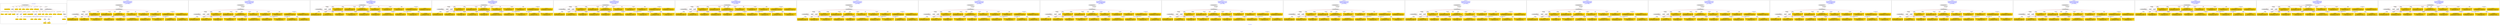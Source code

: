 digraph n0 {
fontcolor="blue"
remincross="true"
label="s21-s-met.json"
subgraph cluster_0 {
label="1-correct model"
n2[style="filled",color="white",fillcolor="lightgray",label="CulturalHeritageObject1"];
n3[shape="plaintext",style="filled",fillcolor="gold",label="dateOfEndOfCreation"];
n4[style="filled",color="white",fillcolor="lightgray",label="Person1"];
n5[shape="plaintext",style="filled",fillcolor="gold",label="dimensions"];
n6[shape="plaintext",style="filled",fillcolor="gold",label="medium"];
n7[shape="plaintext",style="filled",fillcolor="gold",label="creditLine"];
n8[shape="plaintext",style="filled",fillcolor="gold",label="provenance"];
n9[shape="plaintext",style="filled",fillcolor="gold",label="artworkTitle"];
n10[shape="plaintext",style="filled",fillcolor="gold",label="accessionNumber"];
n11[style="filled",color="white",fillcolor="lightgray",label="Concept1"];
n12[style="filled",color="white",fillcolor="lightgray",label="CulturalHeritageObject2"];
n13[shape="plaintext",style="filled",fillcolor="gold",label="dateOfEndOfCreation"];
n14[style="filled",color="white",fillcolor="lightgray",label="Person2"];
n15[shape="plaintext",style="filled",fillcolor="gold",label="dimensions"];
n16[shape="plaintext",style="filled",fillcolor="gold",label="medium"];
n17[shape="plaintext",style="filled",fillcolor="gold",label="creditLine"];
n18[shape="plaintext",style="filled",fillcolor="gold",label="provenance"];
n19[shape="plaintext",style="filled",fillcolor="gold",label="artworkTitle"];
n20[shape="plaintext",style="filled",fillcolor="gold",label="accessionNumber"];
n21[style="filled",color="white",fillcolor="lightgray",label="Concept2"];
n22[shape="plaintext",style="filled",fillcolor="gold",label="nationality"];
n23[shape="plaintext",style="filled",fillcolor="gold",label="birthDate"];
n24[shape="plaintext",style="filled",fillcolor="gold",label="deathDate"];
n25[shape="plaintext",style="filled",fillcolor="gold",label="artistName"];
n26[style="filled",color="white",fillcolor="lightgray",label="Place2"];
n27[style="filled",color="white",fillcolor="lightgray",label="Place1"];
n28[shape="plaintext",style="filled",fillcolor="gold",label="nationality"];
n29[shape="plaintext",style="filled",fillcolor="gold",label="birthDate"];
n30[shape="plaintext",style="filled",fillcolor="gold",label="deathDate"];
n31[shape="plaintext",style="filled",fillcolor="gold",label="artistName"];
n32[style="filled",color="white",fillcolor="lightgray",label="Place3"];
n33[style="filled",color="white",fillcolor="lightgray",label="Place4"];
n34[shape="plaintext",style="filled",fillcolor="gold",label="deathPlace"];
n35[shape="plaintext",style="filled",fillcolor="gold",label="birthPlace"];
n36[shape="plaintext",style="filled",fillcolor="gold",label="birthPlace"];
n37[shape="plaintext",style="filled",fillcolor="gold",label="deathPlace"];
n38[shape="plaintext",style="filled",fillcolor="gold",label="classification"];
n39[shape="plaintext",style="filled",fillcolor="gold",label="classification"];
}
subgraph cluster_1 {
label="candidate 0\nlink coherence:0.8181818181818182\nnode coherence:0.8181818181818182\nconfidence:0.3784210446683172\nmapping score:0.5284972505796748\ncost:318.99983\n-precision:0.45-recall:0.27"
n41[style="filled",color="white",fillcolor="lightgray",label="CulturalHeritageObject1"];
n42[style="filled",color="white",fillcolor="lightgray",label="CulturalHeritageObject2"];
n43[style="filled",color="white",fillcolor="lightgray",label="Person1"];
n44[style="filled",color="white",fillcolor="lightgray",label="Concept1"];
n45[style="filled",color="white",fillcolor="lightgray",label="EuropeanaAggregation1"];
n46[shape="plaintext",style="filled",fillcolor="gold",label="medium\n[CulturalHeritageObject,medium,0.528]\n[CulturalHeritageObject,provenance,0.205]\n[CulturalHeritageObject,description,0.153]\n[Person,biographicalInformation,0.115]"];
n47[shape="plaintext",style="filled",fillcolor="gold",label="artworkTitle\n[CulturalHeritageObject,description,0.486]\n[Person,biographicalInformation,0.301]\n[Document,classLink,0.111]\n[WebResource,classLink,0.102]"];
n48[shape="plaintext",style="filled",fillcolor="gold",label="medium\n[CulturalHeritageObject,medium,0.528]\n[CulturalHeritageObject,provenance,0.205]\n[CulturalHeritageObject,description,0.153]\n[Person,biographicalInformation,0.115]"];
n49[shape="plaintext",style="filled",fillcolor="gold",label="dateOfEndOfCreation\n[Person,dateOfDeath,0.431]\n[CulturalHeritageObject,created,0.229]\n[CulturalHeritageObject,extent,0.191]\n[CulturalHeritageObject,accessionNumber,0.149]"];
n50[shape="plaintext",style="filled",fillcolor="gold",label="birthDate\n[Person,dateOfDeath,0.503]\n[CulturalHeritageObject,created,0.284]\n[CulturalHeritageObject,title,0.13]\n[Person,dateOfBirth,0.084]"];
n51[shape="plaintext",style="filled",fillcolor="gold",label="classification\n[Person,biographicalInformation,0.326]\n[Concept,prefLabel,0.303]\n[CulturalHeritageObject,description,0.257]\n[CulturalHeritageObject,provenance,0.114]"];
n52[shape="plaintext",style="filled",fillcolor="gold",label="dateOfEndOfCreation\n[Person,dateOfDeath,0.52]\n[CulturalHeritageObject,created,0.225]\n[CulturalHeritageObject,accessionNumber,0.139]\n[CulturalHeritageObject,provenance,0.115]"];
n53[shape="plaintext",style="filled",fillcolor="gold",label="birthPlace\n[Person,nameOfThePerson,0.328]\n[CulturalHeritageObject,description,0.319]\n[CulturalHeritageObject,provenance,0.232]\n[CulturalHeritageObject,title,0.121]"];
n54[shape="plaintext",style="filled",fillcolor="gold",label="birthDate\n[Person,dateOfDeath,0.503]\n[CulturalHeritageObject,created,0.284]\n[CulturalHeritageObject,title,0.13]\n[Person,dateOfBirth,0.084]"];
n55[shape="plaintext",style="filled",fillcolor="gold",label="creditLine\n[CulturalHeritageObject,provenance,0.731]\n[Person,nameOfThePerson,0.093]\n[Document,classLink,0.092]\n[CulturalHeritageObject,description,0.084]"];
n56[shape="plaintext",style="filled",fillcolor="gold",label="nationality\n[Person,countryAssociatedWithThePerson,0.713]\n[CulturalHeritageObject,provenance,0.119]\n[Concept,prefLabel,0.102]\n[CulturalHeritageObject,title,0.067]"];
n57[shape="plaintext",style="filled",fillcolor="gold",label="artworkTitle\n[CulturalHeritageObject,description,0.404]\n[Person,biographicalInformation,0.396]\n[Concept,prefLabel,0.138]\n[CulturalHeritageObject,title,0.062]"];
n58[shape="plaintext",style="filled",fillcolor="gold",label="birthPlace\n[Person,nameOfThePerson,0.328]\n[CulturalHeritageObject,description,0.319]\n[CulturalHeritageObject,provenance,0.232]\n[CulturalHeritageObject,title,0.121]"];
n59[shape="plaintext",style="filled",fillcolor="gold",label="nationality\n[Person,countryAssociatedWithThePerson,0.713]\n[CulturalHeritageObject,provenance,0.119]\n[Concept,prefLabel,0.102]\n[CulturalHeritageObject,title,0.067]"];
n60[shape="plaintext",style="filled",fillcolor="gold",label="creditLine\n[CulturalHeritageObject,provenance,0.462]\n[CulturalHeritageObject,rights,0.288]\n[Concept,prefLabel,0.143]\n[CulturalHeritageObject,description,0.107]"];
n61[shape="plaintext",style="filled",fillcolor="gold",label="dimensions\n[CulturalHeritageObject,extent,0.739]\n[CulturalHeritageObject,accessionNumber,0.105]\n[CulturalHeritageObject,provenance,0.089]\n[CulturalHeritageObject,description,0.067]"];
n62[shape="plaintext",style="filled",fillcolor="gold",label="dimensions\n[CulturalHeritageObject,extent,0.739]\n[CulturalHeritageObject,accessionNumber,0.105]\n[CulturalHeritageObject,provenance,0.089]\n[CulturalHeritageObject,description,0.067]"];
n63[shape="plaintext",style="filled",fillcolor="gold",label="classification\n[Person,biographicalInformation,0.326]\n[Concept,prefLabel,0.303]\n[CulturalHeritageObject,description,0.257]\n[CulturalHeritageObject,provenance,0.114]"];
}
subgraph cluster_2 {
label="candidate 1\nlink coherence:0.8181818181818182\nnode coherence:0.8181818181818182\nconfidence:0.3736344381590875\nmapping score:0.5269017150765981\ncost:318.99983\n-precision:0.45-recall:0.27"
n65[style="filled",color="white",fillcolor="lightgray",label="CulturalHeritageObject1"];
n66[style="filled",color="white",fillcolor="lightgray",label="CulturalHeritageObject2"];
n67[style="filled",color="white",fillcolor="lightgray",label="Person1"];
n68[style="filled",color="white",fillcolor="lightgray",label="Concept1"];
n69[style="filled",color="white",fillcolor="lightgray",label="EuropeanaAggregation1"];
n70[shape="plaintext",style="filled",fillcolor="gold",label="medium\n[CulturalHeritageObject,medium,0.528]\n[CulturalHeritageObject,provenance,0.205]\n[CulturalHeritageObject,description,0.153]\n[Person,biographicalInformation,0.115]"];
n71[shape="plaintext",style="filled",fillcolor="gold",label="artworkTitle\n[CulturalHeritageObject,description,0.486]\n[Person,biographicalInformation,0.301]\n[Document,classLink,0.111]\n[WebResource,classLink,0.102]"];
n72[shape="plaintext",style="filled",fillcolor="gold",label="medium\n[CulturalHeritageObject,medium,0.528]\n[CulturalHeritageObject,provenance,0.205]\n[CulturalHeritageObject,description,0.153]\n[Person,biographicalInformation,0.115]"];
n73[shape="plaintext",style="filled",fillcolor="gold",label="dateOfEndOfCreation\n[Person,dateOfDeath,0.431]\n[CulturalHeritageObject,created,0.229]\n[CulturalHeritageObject,extent,0.191]\n[CulturalHeritageObject,accessionNumber,0.149]"];
n74[shape="plaintext",style="filled",fillcolor="gold",label="birthDate\n[Person,dateOfDeath,0.503]\n[CulturalHeritageObject,created,0.284]\n[CulturalHeritageObject,title,0.13]\n[Person,dateOfBirth,0.084]"];
n75[shape="plaintext",style="filled",fillcolor="gold",label="classification\n[Person,biographicalInformation,0.326]\n[Concept,prefLabel,0.303]\n[CulturalHeritageObject,description,0.257]\n[CulturalHeritageObject,provenance,0.114]"];
n76[shape="plaintext",style="filled",fillcolor="gold",label="dateOfEndOfCreation\n[Person,dateOfDeath,0.52]\n[CulturalHeritageObject,created,0.225]\n[CulturalHeritageObject,accessionNumber,0.139]\n[CulturalHeritageObject,provenance,0.115]"];
n77[shape="plaintext",style="filled",fillcolor="gold",label="birthPlace\n[Person,nameOfThePerson,0.328]\n[CulturalHeritageObject,description,0.319]\n[CulturalHeritageObject,provenance,0.232]\n[CulturalHeritageObject,title,0.121]"];
n78[shape="plaintext",style="filled",fillcolor="gold",label="birthPlace\n[Person,nameOfThePerson,0.328]\n[CulturalHeritageObject,description,0.319]\n[CulturalHeritageObject,provenance,0.232]\n[CulturalHeritageObject,title,0.121]"];
n79[shape="plaintext",style="filled",fillcolor="gold",label="birthDate\n[Person,dateOfDeath,0.503]\n[CulturalHeritageObject,created,0.284]\n[CulturalHeritageObject,title,0.13]\n[Person,dateOfBirth,0.084]"];
n80[shape="plaintext",style="filled",fillcolor="gold",label="creditLine\n[CulturalHeritageObject,provenance,0.731]\n[Person,nameOfThePerson,0.093]\n[Document,classLink,0.092]\n[CulturalHeritageObject,description,0.084]"];
n81[shape="plaintext",style="filled",fillcolor="gold",label="nationality\n[Person,countryAssociatedWithThePerson,0.713]\n[CulturalHeritageObject,provenance,0.119]\n[Concept,prefLabel,0.102]\n[CulturalHeritageObject,title,0.067]"];
n82[shape="plaintext",style="filled",fillcolor="gold",label="artworkTitle\n[CulturalHeritageObject,description,0.404]\n[Person,biographicalInformation,0.396]\n[Concept,prefLabel,0.138]\n[CulturalHeritageObject,title,0.062]"];
n83[shape="plaintext",style="filled",fillcolor="gold",label="nationality\n[Person,countryAssociatedWithThePerson,0.713]\n[CulturalHeritageObject,provenance,0.119]\n[Concept,prefLabel,0.102]\n[CulturalHeritageObject,title,0.067]"];
n84[shape="plaintext",style="filled",fillcolor="gold",label="creditLine\n[CulturalHeritageObject,provenance,0.462]\n[CulturalHeritageObject,rights,0.288]\n[Concept,prefLabel,0.143]\n[CulturalHeritageObject,description,0.107]"];
n85[shape="plaintext",style="filled",fillcolor="gold",label="dimensions\n[CulturalHeritageObject,extent,0.739]\n[CulturalHeritageObject,accessionNumber,0.105]\n[CulturalHeritageObject,provenance,0.089]\n[CulturalHeritageObject,description,0.067]"];
n86[shape="plaintext",style="filled",fillcolor="gold",label="dimensions\n[CulturalHeritageObject,extent,0.739]\n[CulturalHeritageObject,accessionNumber,0.105]\n[CulturalHeritageObject,provenance,0.089]\n[CulturalHeritageObject,description,0.067]"];
n87[shape="plaintext",style="filled",fillcolor="gold",label="classification\n[Person,biographicalInformation,0.326]\n[Concept,prefLabel,0.303]\n[CulturalHeritageObject,description,0.257]\n[CulturalHeritageObject,provenance,0.114]"];
}
subgraph cluster_3 {
label="candidate 10\nlink coherence:0.8095238095238095\nnode coherence:0.8181818181818182\nconfidence:0.3666303741137554\nmapping score:0.5245670270614875\ncost:416.99989\n-precision:0.48-recall:0.27"
n89[style="filled",color="white",fillcolor="lightgray",label="CulturalHeritageObject1"];
n90[style="filled",color="white",fillcolor="lightgray",label="CulturalHeritageObject2"];
n91[style="filled",color="white",fillcolor="lightgray",label="Person1"];
n92[style="filled",color="white",fillcolor="lightgray",label="Concept1"];
n93[shape="plaintext",style="filled",fillcolor="gold",label="medium\n[CulturalHeritageObject,medium,0.528]\n[CulturalHeritageObject,provenance,0.205]\n[CulturalHeritageObject,description,0.153]\n[Person,biographicalInformation,0.115]"];
n94[shape="plaintext",style="filled",fillcolor="gold",label="artworkTitle\n[CulturalHeritageObject,description,0.486]\n[Person,biographicalInformation,0.301]\n[Document,classLink,0.111]\n[WebResource,classLink,0.102]"];
n95[shape="plaintext",style="filled",fillcolor="gold",label="medium\n[CulturalHeritageObject,medium,0.528]\n[CulturalHeritageObject,provenance,0.205]\n[CulturalHeritageObject,description,0.153]\n[Person,biographicalInformation,0.115]"];
n96[shape="plaintext",style="filled",fillcolor="gold",label="dateOfEndOfCreation\n[Person,dateOfDeath,0.431]\n[CulturalHeritageObject,created,0.229]\n[CulturalHeritageObject,extent,0.191]\n[CulturalHeritageObject,accessionNumber,0.149]"];
n97[shape="plaintext",style="filled",fillcolor="gold",label="birthDate\n[Person,dateOfDeath,0.503]\n[CulturalHeritageObject,created,0.284]\n[CulturalHeritageObject,title,0.13]\n[Person,dateOfBirth,0.084]"];
n98[shape="plaintext",style="filled",fillcolor="gold",label="classification\n[Person,biographicalInformation,0.326]\n[Concept,prefLabel,0.303]\n[CulturalHeritageObject,description,0.257]\n[CulturalHeritageObject,provenance,0.114]"];
n99[shape="plaintext",style="filled",fillcolor="gold",label="dateOfEndOfCreation\n[Person,dateOfDeath,0.52]\n[CulturalHeritageObject,created,0.225]\n[CulturalHeritageObject,accessionNumber,0.139]\n[CulturalHeritageObject,provenance,0.115]"];
n100[shape="plaintext",style="filled",fillcolor="gold",label="classification\n[Person,biographicalInformation,0.326]\n[Concept,prefLabel,0.303]\n[CulturalHeritageObject,description,0.257]\n[CulturalHeritageObject,provenance,0.114]"];
n101[shape="plaintext",style="filled",fillcolor="gold",label="birthPlace\n[Person,nameOfThePerson,0.328]\n[CulturalHeritageObject,description,0.319]\n[CulturalHeritageObject,provenance,0.232]\n[CulturalHeritageObject,title,0.121]"];
n102[shape="plaintext",style="filled",fillcolor="gold",label="birthDate\n[Person,dateOfDeath,0.503]\n[CulturalHeritageObject,created,0.284]\n[CulturalHeritageObject,title,0.13]\n[Person,dateOfBirth,0.084]"];
n103[shape="plaintext",style="filled",fillcolor="gold",label="creditLine\n[CulturalHeritageObject,provenance,0.731]\n[Person,nameOfThePerson,0.093]\n[Document,classLink,0.092]\n[CulturalHeritageObject,description,0.084]"];
n104[shape="plaintext",style="filled",fillcolor="gold",label="nationality\n[Person,countryAssociatedWithThePerson,0.713]\n[CulturalHeritageObject,provenance,0.119]\n[Concept,prefLabel,0.102]\n[CulturalHeritageObject,title,0.067]"];
n105[shape="plaintext",style="filled",fillcolor="gold",label="artworkTitle\n[CulturalHeritageObject,description,0.404]\n[Person,biographicalInformation,0.396]\n[Concept,prefLabel,0.138]\n[CulturalHeritageObject,title,0.062]"];
n106[shape="plaintext",style="filled",fillcolor="gold",label="birthPlace\n[Person,nameOfThePerson,0.328]\n[CulturalHeritageObject,description,0.319]\n[CulturalHeritageObject,provenance,0.232]\n[CulturalHeritageObject,title,0.121]"];
n107[shape="plaintext",style="filled",fillcolor="gold",label="nationality\n[Person,countryAssociatedWithThePerson,0.713]\n[CulturalHeritageObject,provenance,0.119]\n[Concept,prefLabel,0.102]\n[CulturalHeritageObject,title,0.067]"];
n108[shape="plaintext",style="filled",fillcolor="gold",label="creditLine\n[CulturalHeritageObject,provenance,0.462]\n[CulturalHeritageObject,rights,0.288]\n[Concept,prefLabel,0.143]\n[CulturalHeritageObject,description,0.107]"];
n109[shape="plaintext",style="filled",fillcolor="gold",label="dimensions\n[CulturalHeritageObject,extent,0.739]\n[CulturalHeritageObject,accessionNumber,0.105]\n[CulturalHeritageObject,provenance,0.089]\n[CulturalHeritageObject,description,0.067]"];
n110[shape="plaintext",style="filled",fillcolor="gold",label="dimensions\n[CulturalHeritageObject,extent,0.739]\n[CulturalHeritageObject,accessionNumber,0.105]\n[CulturalHeritageObject,provenance,0.089]\n[CulturalHeritageObject,description,0.067]"];
}
subgraph cluster_4 {
label="candidate 11\nlink coherence:0.8095238095238095\nnode coherence:0.8181818181818182\nconfidence:0.3644664200414033\nmapping score:0.5238457090373702\ncost:317.99989\n-precision:0.38-recall:0.22"
n112[style="filled",color="white",fillcolor="lightgray",label="CulturalHeritageObject1"];
n113[style="filled",color="white",fillcolor="lightgray",label="CulturalHeritageObject2"];
n114[style="filled",color="white",fillcolor="lightgray",label="Person1"];
n115[style="filled",color="white",fillcolor="lightgray",label="Concept1"];
n116[shape="plaintext",style="filled",fillcolor="gold",label="medium\n[CulturalHeritageObject,medium,0.528]\n[CulturalHeritageObject,provenance,0.205]\n[CulturalHeritageObject,description,0.153]\n[Person,biographicalInformation,0.115]"];
n117[shape="plaintext",style="filled",fillcolor="gold",label="artworkTitle\n[CulturalHeritageObject,description,0.486]\n[Person,biographicalInformation,0.301]\n[Document,classLink,0.111]\n[WebResource,classLink,0.102]"];
n118[shape="plaintext",style="filled",fillcolor="gold",label="medium\n[CulturalHeritageObject,medium,0.528]\n[CulturalHeritageObject,provenance,0.205]\n[CulturalHeritageObject,description,0.153]\n[Person,biographicalInformation,0.115]"];
n119[shape="plaintext",style="filled",fillcolor="gold",label="dateOfEndOfCreation\n[Person,dateOfDeath,0.431]\n[CulturalHeritageObject,created,0.229]\n[CulturalHeritageObject,extent,0.191]\n[CulturalHeritageObject,accessionNumber,0.149]"];
n120[shape="plaintext",style="filled",fillcolor="gold",label="birthDate\n[Person,dateOfDeath,0.503]\n[CulturalHeritageObject,created,0.284]\n[CulturalHeritageObject,title,0.13]\n[Person,dateOfBirth,0.084]"];
n121[shape="plaintext",style="filled",fillcolor="gold",label="nationality\n[Person,countryAssociatedWithThePerson,0.713]\n[CulturalHeritageObject,provenance,0.119]\n[Concept,prefLabel,0.102]\n[CulturalHeritageObject,title,0.067]"];
n122[shape="plaintext",style="filled",fillcolor="gold",label="dateOfEndOfCreation\n[Person,dateOfDeath,0.52]\n[CulturalHeritageObject,created,0.225]\n[CulturalHeritageObject,accessionNumber,0.139]\n[CulturalHeritageObject,provenance,0.115]"];
n123[shape="plaintext",style="filled",fillcolor="gold",label="birthPlace\n[Person,nameOfThePerson,0.328]\n[CulturalHeritageObject,description,0.319]\n[CulturalHeritageObject,provenance,0.232]\n[CulturalHeritageObject,title,0.121]"];
n124[shape="plaintext",style="filled",fillcolor="gold",label="birthPlace\n[Person,nameOfThePerson,0.328]\n[CulturalHeritageObject,description,0.319]\n[CulturalHeritageObject,provenance,0.232]\n[CulturalHeritageObject,title,0.121]"];
n125[shape="plaintext",style="filled",fillcolor="gold",label="creditLine\n[CulturalHeritageObject,provenance,0.731]\n[Person,nameOfThePerson,0.093]\n[Document,classLink,0.092]\n[CulturalHeritageObject,description,0.084]"];
n126[shape="plaintext",style="filled",fillcolor="gold",label="birthDate\n[Person,dateOfDeath,0.503]\n[CulturalHeritageObject,created,0.284]\n[CulturalHeritageObject,title,0.13]\n[Person,dateOfBirth,0.084]"];
n127[shape="plaintext",style="filled",fillcolor="gold",label="artworkTitle\n[CulturalHeritageObject,description,0.404]\n[Person,biographicalInformation,0.396]\n[Concept,prefLabel,0.138]\n[CulturalHeritageObject,title,0.062]"];
n128[shape="plaintext",style="filled",fillcolor="gold",label="classification\n[Person,biographicalInformation,0.326]\n[Concept,prefLabel,0.303]\n[CulturalHeritageObject,description,0.257]\n[CulturalHeritageObject,provenance,0.114]"];
n129[shape="plaintext",style="filled",fillcolor="gold",label="nationality\n[Person,countryAssociatedWithThePerson,0.713]\n[CulturalHeritageObject,provenance,0.119]\n[Concept,prefLabel,0.102]\n[CulturalHeritageObject,title,0.067]"];
n130[shape="plaintext",style="filled",fillcolor="gold",label="creditLine\n[CulturalHeritageObject,provenance,0.462]\n[CulturalHeritageObject,rights,0.288]\n[Concept,prefLabel,0.143]\n[CulturalHeritageObject,description,0.107]"];
n131[shape="plaintext",style="filled",fillcolor="gold",label="dimensions\n[CulturalHeritageObject,extent,0.739]\n[CulturalHeritageObject,accessionNumber,0.105]\n[CulturalHeritageObject,provenance,0.089]\n[CulturalHeritageObject,description,0.067]"];
n132[shape="plaintext",style="filled",fillcolor="gold",label="dimensions\n[CulturalHeritageObject,extent,0.739]\n[CulturalHeritageObject,accessionNumber,0.105]\n[CulturalHeritageObject,provenance,0.089]\n[CulturalHeritageObject,description,0.067]"];
n133[shape="plaintext",style="filled",fillcolor="gold",label="classification\n[Person,biographicalInformation,0.326]\n[Concept,prefLabel,0.303]\n[CulturalHeritageObject,description,0.257]\n[CulturalHeritageObject,provenance,0.114]"];
}
subgraph cluster_5 {
label="candidate 12\nlink coherence:0.8095238095238095\nnode coherence:0.8181818181818182\nconfidence:0.3612707543658732\nmapping score:0.5227804871455267\ncost:317.99989\n-precision:0.38-recall:0.22"
n135[style="filled",color="white",fillcolor="lightgray",label="CulturalHeritageObject1"];
n136[style="filled",color="white",fillcolor="lightgray",label="CulturalHeritageObject2"];
n137[style="filled",color="white",fillcolor="lightgray",label="Person1"];
n138[style="filled",color="white",fillcolor="lightgray",label="Concept1"];
n139[shape="plaintext",style="filled",fillcolor="gold",label="medium\n[CulturalHeritageObject,medium,0.528]\n[CulturalHeritageObject,provenance,0.205]\n[CulturalHeritageObject,description,0.153]\n[Person,biographicalInformation,0.115]"];
n140[shape="plaintext",style="filled",fillcolor="gold",label="artworkTitle\n[CulturalHeritageObject,description,0.486]\n[Person,biographicalInformation,0.301]\n[Document,classLink,0.111]\n[WebResource,classLink,0.102]"];
n141[shape="plaintext",style="filled",fillcolor="gold",label="medium\n[CulturalHeritageObject,medium,0.528]\n[CulturalHeritageObject,provenance,0.205]\n[CulturalHeritageObject,description,0.153]\n[Person,biographicalInformation,0.115]"];
n142[shape="plaintext",style="filled",fillcolor="gold",label="dateOfEndOfCreation\n[Person,dateOfDeath,0.431]\n[CulturalHeritageObject,created,0.229]\n[CulturalHeritageObject,extent,0.191]\n[CulturalHeritageObject,accessionNumber,0.149]"];
n143[shape="plaintext",style="filled",fillcolor="gold",label="birthDate\n[Person,dateOfDeath,0.503]\n[CulturalHeritageObject,created,0.284]\n[CulturalHeritageObject,title,0.13]\n[Person,dateOfBirth,0.084]"];
n144[shape="plaintext",style="filled",fillcolor="gold",label="nationality\n[Person,countryAssociatedWithThePerson,0.713]\n[CulturalHeritageObject,provenance,0.119]\n[Concept,prefLabel,0.102]\n[CulturalHeritageObject,title,0.067]"];
n145[shape="plaintext",style="filled",fillcolor="gold",label="dateOfEndOfCreation\n[Person,dateOfDeath,0.52]\n[CulturalHeritageObject,created,0.225]\n[CulturalHeritageObject,accessionNumber,0.139]\n[CulturalHeritageObject,provenance,0.115]"];
n146[shape="plaintext",style="filled",fillcolor="gold",label="classification\n[Person,biographicalInformation,0.326]\n[Concept,prefLabel,0.303]\n[CulturalHeritageObject,description,0.257]\n[CulturalHeritageObject,provenance,0.114]"];
n147[shape="plaintext",style="filled",fillcolor="gold",label="birthPlace\n[Person,nameOfThePerson,0.328]\n[CulturalHeritageObject,description,0.319]\n[CulturalHeritageObject,provenance,0.232]\n[CulturalHeritageObject,title,0.121]"];
n148[shape="plaintext",style="filled",fillcolor="gold",label="creditLine\n[CulturalHeritageObject,provenance,0.731]\n[Person,nameOfThePerson,0.093]\n[Document,classLink,0.092]\n[CulturalHeritageObject,description,0.084]"];
n149[shape="plaintext",style="filled",fillcolor="gold",label="birthDate\n[Person,dateOfDeath,0.503]\n[CulturalHeritageObject,created,0.284]\n[CulturalHeritageObject,title,0.13]\n[Person,dateOfBirth,0.084]"];
n150[shape="plaintext",style="filled",fillcolor="gold",label="artworkTitle\n[CulturalHeritageObject,description,0.404]\n[Person,biographicalInformation,0.396]\n[Concept,prefLabel,0.138]\n[CulturalHeritageObject,title,0.062]"];
n151[shape="plaintext",style="filled",fillcolor="gold",label="birthPlace\n[Person,nameOfThePerson,0.328]\n[CulturalHeritageObject,description,0.319]\n[CulturalHeritageObject,provenance,0.232]\n[CulturalHeritageObject,title,0.121]"];
n152[shape="plaintext",style="filled",fillcolor="gold",label="nationality\n[Person,countryAssociatedWithThePerson,0.713]\n[CulturalHeritageObject,provenance,0.119]\n[Concept,prefLabel,0.102]\n[CulturalHeritageObject,title,0.067]"];
n153[shape="plaintext",style="filled",fillcolor="gold",label="creditLine\n[CulturalHeritageObject,provenance,0.462]\n[CulturalHeritageObject,rights,0.288]\n[Concept,prefLabel,0.143]\n[CulturalHeritageObject,description,0.107]"];
n154[shape="plaintext",style="filled",fillcolor="gold",label="dimensions\n[CulturalHeritageObject,extent,0.739]\n[CulturalHeritageObject,accessionNumber,0.105]\n[CulturalHeritageObject,provenance,0.089]\n[CulturalHeritageObject,description,0.067]"];
n155[shape="plaintext",style="filled",fillcolor="gold",label="dimensions\n[CulturalHeritageObject,extent,0.739]\n[CulturalHeritageObject,accessionNumber,0.105]\n[CulturalHeritageObject,provenance,0.089]\n[CulturalHeritageObject,description,0.067]"];
n156[shape="plaintext",style="filled",fillcolor="gold",label="classification\n[Person,biographicalInformation,0.326]\n[Concept,prefLabel,0.303]\n[CulturalHeritageObject,description,0.257]\n[CulturalHeritageObject,provenance,0.114]"];
}
subgraph cluster_6 {
label="candidate 13\nlink coherence:0.8095238095238095\nnode coherence:0.8181818181818182\nconfidence:0.3561369421835556\nmapping score:0.5210692164180876\ncost:317.99989\n-precision:0.33-recall:0.19"
n158[style="filled",color="white",fillcolor="lightgray",label="CulturalHeritageObject1"];
n159[style="filled",color="white",fillcolor="lightgray",label="CulturalHeritageObject2"];
n160[style="filled",color="white",fillcolor="lightgray",label="Person1"];
n161[style="filled",color="white",fillcolor="lightgray",label="Concept1"];
n162[shape="plaintext",style="filled",fillcolor="gold",label="medium\n[CulturalHeritageObject,medium,0.528]\n[CulturalHeritageObject,provenance,0.205]\n[CulturalHeritageObject,description,0.153]\n[Person,biographicalInformation,0.115]"];
n163[shape="plaintext",style="filled",fillcolor="gold",label="artworkTitle\n[CulturalHeritageObject,description,0.486]\n[Person,biographicalInformation,0.301]\n[Document,classLink,0.111]\n[WebResource,classLink,0.102]"];
n164[shape="plaintext",style="filled",fillcolor="gold",label="medium\n[CulturalHeritageObject,medium,0.528]\n[CulturalHeritageObject,provenance,0.205]\n[CulturalHeritageObject,description,0.153]\n[Person,biographicalInformation,0.115]"];
n165[shape="plaintext",style="filled",fillcolor="gold",label="dateOfEndOfCreation\n[Person,dateOfDeath,0.52]\n[CulturalHeritageObject,created,0.225]\n[CulturalHeritageObject,accessionNumber,0.139]\n[CulturalHeritageObject,provenance,0.115]"];
n166[shape="plaintext",style="filled",fillcolor="gold",label="birthDate\n[Person,dateOfDeath,0.503]\n[CulturalHeritageObject,created,0.284]\n[CulturalHeritageObject,title,0.13]\n[Person,dateOfBirth,0.084]"];
n167[shape="plaintext",style="filled",fillcolor="gold",label="nationality\n[Person,countryAssociatedWithThePerson,0.713]\n[CulturalHeritageObject,provenance,0.119]\n[Concept,prefLabel,0.102]\n[CulturalHeritageObject,title,0.067]"];
n168[shape="plaintext",style="filled",fillcolor="gold",label="dateOfEndOfCreation\n[Person,dateOfDeath,0.431]\n[CulturalHeritageObject,created,0.229]\n[CulturalHeritageObject,extent,0.191]\n[CulturalHeritageObject,accessionNumber,0.149]"];
n169[shape="plaintext",style="filled",fillcolor="gold",label="classification\n[Person,biographicalInformation,0.326]\n[Concept,prefLabel,0.303]\n[CulturalHeritageObject,description,0.257]\n[CulturalHeritageObject,provenance,0.114]"];
n170[shape="plaintext",style="filled",fillcolor="gold",label="birthPlace\n[Person,nameOfThePerson,0.328]\n[CulturalHeritageObject,description,0.319]\n[CulturalHeritageObject,provenance,0.232]\n[CulturalHeritageObject,title,0.121]"];
n171[shape="plaintext",style="filled",fillcolor="gold",label="creditLine\n[CulturalHeritageObject,provenance,0.731]\n[Person,nameOfThePerson,0.093]\n[Document,classLink,0.092]\n[CulturalHeritageObject,description,0.084]"];
n172[shape="plaintext",style="filled",fillcolor="gold",label="birthDate\n[Person,dateOfDeath,0.503]\n[CulturalHeritageObject,created,0.284]\n[CulturalHeritageObject,title,0.13]\n[Person,dateOfBirth,0.084]"];
n173[shape="plaintext",style="filled",fillcolor="gold",label="artworkTitle\n[CulturalHeritageObject,description,0.404]\n[Person,biographicalInformation,0.396]\n[Concept,prefLabel,0.138]\n[CulturalHeritageObject,title,0.062]"];
n174[shape="plaintext",style="filled",fillcolor="gold",label="birthPlace\n[Person,nameOfThePerson,0.328]\n[CulturalHeritageObject,description,0.319]\n[CulturalHeritageObject,provenance,0.232]\n[CulturalHeritageObject,title,0.121]"];
n175[shape="plaintext",style="filled",fillcolor="gold",label="nationality\n[Person,countryAssociatedWithThePerson,0.713]\n[CulturalHeritageObject,provenance,0.119]\n[Concept,prefLabel,0.102]\n[CulturalHeritageObject,title,0.067]"];
n176[shape="plaintext",style="filled",fillcolor="gold",label="creditLine\n[CulturalHeritageObject,provenance,0.462]\n[CulturalHeritageObject,rights,0.288]\n[Concept,prefLabel,0.143]\n[CulturalHeritageObject,description,0.107]"];
n177[shape="plaintext",style="filled",fillcolor="gold",label="dimensions\n[CulturalHeritageObject,extent,0.739]\n[CulturalHeritageObject,accessionNumber,0.105]\n[CulturalHeritageObject,provenance,0.089]\n[CulturalHeritageObject,description,0.067]"];
n178[shape="plaintext",style="filled",fillcolor="gold",label="dimensions\n[CulturalHeritageObject,extent,0.739]\n[CulturalHeritageObject,accessionNumber,0.105]\n[CulturalHeritageObject,provenance,0.089]\n[CulturalHeritageObject,description,0.067]"];
n179[shape="plaintext",style="filled",fillcolor="gold",label="classification\n[Person,biographicalInformation,0.326]\n[Concept,prefLabel,0.303]\n[CulturalHeritageObject,description,0.257]\n[CulturalHeritageObject,provenance,0.114]"];
}
subgraph cluster_7 {
label="candidate 14\nlink coherence:0.7727272727272727\nnode coherence:0.8181818181818182\nconfidence:0.3784210446683172\nmapping score:0.5284972505796748\ncost:318.99983\n-precision:0.5-recall:0.3"
n181[style="filled",color="white",fillcolor="lightgray",label="CulturalHeritageObject1"];
n182[style="filled",color="white",fillcolor="lightgray",label="CulturalHeritageObject2"];
n183[style="filled",color="white",fillcolor="lightgray",label="Person1"];
n184[style="filled",color="white",fillcolor="lightgray",label="Concept1"];
n185[style="filled",color="white",fillcolor="lightgray",label="EuropeanaAggregation1"];
n186[shape="plaintext",style="filled",fillcolor="gold",label="medium\n[CulturalHeritageObject,medium,0.528]\n[CulturalHeritageObject,provenance,0.205]\n[CulturalHeritageObject,description,0.153]\n[Person,biographicalInformation,0.115]"];
n187[shape="plaintext",style="filled",fillcolor="gold",label="artworkTitle\n[CulturalHeritageObject,description,0.486]\n[Person,biographicalInformation,0.301]\n[Document,classLink,0.111]\n[WebResource,classLink,0.102]"];
n188[shape="plaintext",style="filled",fillcolor="gold",label="medium\n[CulturalHeritageObject,medium,0.528]\n[CulturalHeritageObject,provenance,0.205]\n[CulturalHeritageObject,description,0.153]\n[Person,biographicalInformation,0.115]"];
n189[shape="plaintext",style="filled",fillcolor="gold",label="dateOfEndOfCreation\n[Person,dateOfDeath,0.431]\n[CulturalHeritageObject,created,0.229]\n[CulturalHeritageObject,extent,0.191]\n[CulturalHeritageObject,accessionNumber,0.149]"];
n190[shape="plaintext",style="filled",fillcolor="gold",label="birthDate\n[Person,dateOfDeath,0.503]\n[CulturalHeritageObject,created,0.284]\n[CulturalHeritageObject,title,0.13]\n[Person,dateOfBirth,0.084]"];
n191[shape="plaintext",style="filled",fillcolor="gold",label="classification\n[Person,biographicalInformation,0.326]\n[Concept,prefLabel,0.303]\n[CulturalHeritageObject,description,0.257]\n[CulturalHeritageObject,provenance,0.114]"];
n192[shape="plaintext",style="filled",fillcolor="gold",label="dateOfEndOfCreation\n[Person,dateOfDeath,0.52]\n[CulturalHeritageObject,created,0.225]\n[CulturalHeritageObject,accessionNumber,0.139]\n[CulturalHeritageObject,provenance,0.115]"];
n193[shape="plaintext",style="filled",fillcolor="gold",label="birthPlace\n[Person,nameOfThePerson,0.328]\n[CulturalHeritageObject,description,0.319]\n[CulturalHeritageObject,provenance,0.232]\n[CulturalHeritageObject,title,0.121]"];
n194[shape="plaintext",style="filled",fillcolor="gold",label="birthDate\n[Person,dateOfDeath,0.503]\n[CulturalHeritageObject,created,0.284]\n[CulturalHeritageObject,title,0.13]\n[Person,dateOfBirth,0.084]"];
n195[shape="plaintext",style="filled",fillcolor="gold",label="creditLine\n[CulturalHeritageObject,provenance,0.731]\n[Person,nameOfThePerson,0.093]\n[Document,classLink,0.092]\n[CulturalHeritageObject,description,0.084]"];
n196[shape="plaintext",style="filled",fillcolor="gold",label="nationality\n[Person,countryAssociatedWithThePerson,0.713]\n[CulturalHeritageObject,provenance,0.119]\n[Concept,prefLabel,0.102]\n[CulturalHeritageObject,title,0.067]"];
n197[shape="plaintext",style="filled",fillcolor="gold",label="artworkTitle\n[CulturalHeritageObject,description,0.404]\n[Person,biographicalInformation,0.396]\n[Concept,prefLabel,0.138]\n[CulturalHeritageObject,title,0.062]"];
n198[shape="plaintext",style="filled",fillcolor="gold",label="birthPlace\n[Person,nameOfThePerson,0.328]\n[CulturalHeritageObject,description,0.319]\n[CulturalHeritageObject,provenance,0.232]\n[CulturalHeritageObject,title,0.121]"];
n199[shape="plaintext",style="filled",fillcolor="gold",label="nationality\n[Person,countryAssociatedWithThePerson,0.713]\n[CulturalHeritageObject,provenance,0.119]\n[Concept,prefLabel,0.102]\n[CulturalHeritageObject,title,0.067]"];
n200[shape="plaintext",style="filled",fillcolor="gold",label="creditLine\n[CulturalHeritageObject,provenance,0.462]\n[CulturalHeritageObject,rights,0.288]\n[Concept,prefLabel,0.143]\n[CulturalHeritageObject,description,0.107]"];
n201[shape="plaintext",style="filled",fillcolor="gold",label="dimensions\n[CulturalHeritageObject,extent,0.739]\n[CulturalHeritageObject,accessionNumber,0.105]\n[CulturalHeritageObject,provenance,0.089]\n[CulturalHeritageObject,description,0.067]"];
n202[shape="plaintext",style="filled",fillcolor="gold",label="dimensions\n[CulturalHeritageObject,extent,0.739]\n[CulturalHeritageObject,accessionNumber,0.105]\n[CulturalHeritageObject,provenance,0.089]\n[CulturalHeritageObject,description,0.067]"];
n203[shape="plaintext",style="filled",fillcolor="gold",label="classification\n[Person,biographicalInformation,0.326]\n[Concept,prefLabel,0.303]\n[CulturalHeritageObject,description,0.257]\n[CulturalHeritageObject,provenance,0.114]"];
}
subgraph cluster_8 {
label="candidate 15\nlink coherence:0.7727272727272727\nnode coherence:0.8181818181818182\nconfidence:0.3736344381590875\nmapping score:0.5269017150765981\ncost:318.99983\n-precision:0.5-recall:0.3"
n205[style="filled",color="white",fillcolor="lightgray",label="CulturalHeritageObject1"];
n206[style="filled",color="white",fillcolor="lightgray",label="CulturalHeritageObject2"];
n207[style="filled",color="white",fillcolor="lightgray",label="Person1"];
n208[style="filled",color="white",fillcolor="lightgray",label="Concept1"];
n209[style="filled",color="white",fillcolor="lightgray",label="EuropeanaAggregation1"];
n210[shape="plaintext",style="filled",fillcolor="gold",label="medium\n[CulturalHeritageObject,medium,0.528]\n[CulturalHeritageObject,provenance,0.205]\n[CulturalHeritageObject,description,0.153]\n[Person,biographicalInformation,0.115]"];
n211[shape="plaintext",style="filled",fillcolor="gold",label="artworkTitle\n[CulturalHeritageObject,description,0.486]\n[Person,biographicalInformation,0.301]\n[Document,classLink,0.111]\n[WebResource,classLink,0.102]"];
n212[shape="plaintext",style="filled",fillcolor="gold",label="medium\n[CulturalHeritageObject,medium,0.528]\n[CulturalHeritageObject,provenance,0.205]\n[CulturalHeritageObject,description,0.153]\n[Person,biographicalInformation,0.115]"];
n213[shape="plaintext",style="filled",fillcolor="gold",label="dateOfEndOfCreation\n[Person,dateOfDeath,0.431]\n[CulturalHeritageObject,created,0.229]\n[CulturalHeritageObject,extent,0.191]\n[CulturalHeritageObject,accessionNumber,0.149]"];
n214[shape="plaintext",style="filled",fillcolor="gold",label="birthDate\n[Person,dateOfDeath,0.503]\n[CulturalHeritageObject,created,0.284]\n[CulturalHeritageObject,title,0.13]\n[Person,dateOfBirth,0.084]"];
n215[shape="plaintext",style="filled",fillcolor="gold",label="classification\n[Person,biographicalInformation,0.326]\n[Concept,prefLabel,0.303]\n[CulturalHeritageObject,description,0.257]\n[CulturalHeritageObject,provenance,0.114]"];
n216[shape="plaintext",style="filled",fillcolor="gold",label="dateOfEndOfCreation\n[Person,dateOfDeath,0.52]\n[CulturalHeritageObject,created,0.225]\n[CulturalHeritageObject,accessionNumber,0.139]\n[CulturalHeritageObject,provenance,0.115]"];
n217[shape="plaintext",style="filled",fillcolor="gold",label="birthPlace\n[Person,nameOfThePerson,0.328]\n[CulturalHeritageObject,description,0.319]\n[CulturalHeritageObject,provenance,0.232]\n[CulturalHeritageObject,title,0.121]"];
n218[shape="plaintext",style="filled",fillcolor="gold",label="birthPlace\n[Person,nameOfThePerson,0.328]\n[CulturalHeritageObject,description,0.319]\n[CulturalHeritageObject,provenance,0.232]\n[CulturalHeritageObject,title,0.121]"];
n219[shape="plaintext",style="filled",fillcolor="gold",label="birthDate\n[Person,dateOfDeath,0.503]\n[CulturalHeritageObject,created,0.284]\n[CulturalHeritageObject,title,0.13]\n[Person,dateOfBirth,0.084]"];
n220[shape="plaintext",style="filled",fillcolor="gold",label="creditLine\n[CulturalHeritageObject,provenance,0.731]\n[Person,nameOfThePerson,0.093]\n[Document,classLink,0.092]\n[CulturalHeritageObject,description,0.084]"];
n221[shape="plaintext",style="filled",fillcolor="gold",label="nationality\n[Person,countryAssociatedWithThePerson,0.713]\n[CulturalHeritageObject,provenance,0.119]\n[Concept,prefLabel,0.102]\n[CulturalHeritageObject,title,0.067]"];
n222[shape="plaintext",style="filled",fillcolor="gold",label="artworkTitle\n[CulturalHeritageObject,description,0.404]\n[Person,biographicalInformation,0.396]\n[Concept,prefLabel,0.138]\n[CulturalHeritageObject,title,0.062]"];
n223[shape="plaintext",style="filled",fillcolor="gold",label="nationality\n[Person,countryAssociatedWithThePerson,0.713]\n[CulturalHeritageObject,provenance,0.119]\n[Concept,prefLabel,0.102]\n[CulturalHeritageObject,title,0.067]"];
n224[shape="plaintext",style="filled",fillcolor="gold",label="creditLine\n[CulturalHeritageObject,provenance,0.462]\n[CulturalHeritageObject,rights,0.288]\n[Concept,prefLabel,0.143]\n[CulturalHeritageObject,description,0.107]"];
n225[shape="plaintext",style="filled",fillcolor="gold",label="dimensions\n[CulturalHeritageObject,extent,0.739]\n[CulturalHeritageObject,accessionNumber,0.105]\n[CulturalHeritageObject,provenance,0.089]\n[CulturalHeritageObject,description,0.067]"];
n226[shape="plaintext",style="filled",fillcolor="gold",label="dimensions\n[CulturalHeritageObject,extent,0.739]\n[CulturalHeritageObject,accessionNumber,0.105]\n[CulturalHeritageObject,provenance,0.089]\n[CulturalHeritageObject,description,0.067]"];
n227[shape="plaintext",style="filled",fillcolor="gold",label="classification\n[Person,biographicalInformation,0.326]\n[Concept,prefLabel,0.303]\n[CulturalHeritageObject,description,0.257]\n[CulturalHeritageObject,provenance,0.114]"];
}
subgraph cluster_9 {
label="candidate 16\nlink coherence:0.7727272727272727\nnode coherence:0.8181818181818182\nconfidence:0.36982603978928547\nmapping score:0.5256322489533308\ncost:417.99983\n-precision:0.5-recall:0.3"
n229[style="filled",color="white",fillcolor="lightgray",label="CulturalHeritageObject1"];
n230[style="filled",color="white",fillcolor="lightgray",label="CulturalHeritageObject2"];
n231[style="filled",color="white",fillcolor="lightgray",label="Person1"];
n232[style="filled",color="white",fillcolor="lightgray",label="Concept1"];
n233[style="filled",color="white",fillcolor="lightgray",label="EuropeanaAggregation1"];
n234[shape="plaintext",style="filled",fillcolor="gold",label="medium\n[CulturalHeritageObject,medium,0.528]\n[CulturalHeritageObject,provenance,0.205]\n[CulturalHeritageObject,description,0.153]\n[Person,biographicalInformation,0.115]"];
n235[shape="plaintext",style="filled",fillcolor="gold",label="artworkTitle\n[CulturalHeritageObject,description,0.486]\n[Person,biographicalInformation,0.301]\n[Document,classLink,0.111]\n[WebResource,classLink,0.102]"];
n236[shape="plaintext",style="filled",fillcolor="gold",label="medium\n[CulturalHeritageObject,medium,0.528]\n[CulturalHeritageObject,provenance,0.205]\n[CulturalHeritageObject,description,0.153]\n[Person,biographicalInformation,0.115]"];
n237[shape="plaintext",style="filled",fillcolor="gold",label="dateOfEndOfCreation\n[Person,dateOfDeath,0.431]\n[CulturalHeritageObject,created,0.229]\n[CulturalHeritageObject,extent,0.191]\n[CulturalHeritageObject,accessionNumber,0.149]"];
n238[shape="plaintext",style="filled",fillcolor="gold",label="birthDate\n[Person,dateOfDeath,0.503]\n[CulturalHeritageObject,created,0.284]\n[CulturalHeritageObject,title,0.13]\n[Person,dateOfBirth,0.084]"];
n239[shape="plaintext",style="filled",fillcolor="gold",label="classification\n[Person,biographicalInformation,0.326]\n[Concept,prefLabel,0.303]\n[CulturalHeritageObject,description,0.257]\n[CulturalHeritageObject,provenance,0.114]"];
n240[shape="plaintext",style="filled",fillcolor="gold",label="dateOfEndOfCreation\n[Person,dateOfDeath,0.52]\n[CulturalHeritageObject,created,0.225]\n[CulturalHeritageObject,accessionNumber,0.139]\n[CulturalHeritageObject,provenance,0.115]"];
n241[shape="plaintext",style="filled",fillcolor="gold",label="birthPlace\n[Person,nameOfThePerson,0.328]\n[CulturalHeritageObject,description,0.319]\n[CulturalHeritageObject,provenance,0.232]\n[CulturalHeritageObject,title,0.121]"];
n242[shape="plaintext",style="filled",fillcolor="gold",label="birthPlace\n[Person,nameOfThePerson,0.328]\n[CulturalHeritageObject,description,0.319]\n[CulturalHeritageObject,provenance,0.232]\n[CulturalHeritageObject,title,0.121]"];
n243[shape="plaintext",style="filled",fillcolor="gold",label="birthDate\n[Person,dateOfDeath,0.503]\n[CulturalHeritageObject,created,0.284]\n[CulturalHeritageObject,title,0.13]\n[Person,dateOfBirth,0.084]"];
n244[shape="plaintext",style="filled",fillcolor="gold",label="creditLine\n[CulturalHeritageObject,provenance,0.731]\n[Person,nameOfThePerson,0.093]\n[Document,classLink,0.092]\n[CulturalHeritageObject,description,0.084]"];
n245[shape="plaintext",style="filled",fillcolor="gold",label="nationality\n[Person,countryAssociatedWithThePerson,0.713]\n[CulturalHeritageObject,provenance,0.119]\n[Concept,prefLabel,0.102]\n[CulturalHeritageObject,title,0.067]"];
n246[shape="plaintext",style="filled",fillcolor="gold",label="artworkTitle\n[CulturalHeritageObject,description,0.404]\n[Person,biographicalInformation,0.396]\n[Concept,prefLabel,0.138]\n[CulturalHeritageObject,title,0.062]"];
n247[shape="plaintext",style="filled",fillcolor="gold",label="classification\n[Person,biographicalInformation,0.326]\n[Concept,prefLabel,0.303]\n[CulturalHeritageObject,description,0.257]\n[CulturalHeritageObject,provenance,0.114]"];
n248[shape="plaintext",style="filled",fillcolor="gold",label="nationality\n[Person,countryAssociatedWithThePerson,0.713]\n[CulturalHeritageObject,provenance,0.119]\n[Concept,prefLabel,0.102]\n[CulturalHeritageObject,title,0.067]"];
n249[shape="plaintext",style="filled",fillcolor="gold",label="creditLine\n[CulturalHeritageObject,provenance,0.462]\n[CulturalHeritageObject,rights,0.288]\n[Concept,prefLabel,0.143]\n[CulturalHeritageObject,description,0.107]"];
n250[shape="plaintext",style="filled",fillcolor="gold",label="dimensions\n[CulturalHeritageObject,extent,0.739]\n[CulturalHeritageObject,accessionNumber,0.105]\n[CulturalHeritageObject,provenance,0.089]\n[CulturalHeritageObject,description,0.067]"];
n251[shape="plaintext",style="filled",fillcolor="gold",label="dimensions\n[CulturalHeritageObject,extent,0.739]\n[CulturalHeritageObject,accessionNumber,0.105]\n[CulturalHeritageObject,provenance,0.089]\n[CulturalHeritageObject,description,0.067]"];
}
subgraph cluster_10 {
label="candidate 17\nlink coherence:0.7727272727272727\nnode coherence:0.8181818181818182\nconfidence:0.3666303741137554\nmapping score:0.5245670270614875\ncost:417.99983\n-precision:0.5-recall:0.3"
n253[style="filled",color="white",fillcolor="lightgray",label="CulturalHeritageObject1"];
n254[style="filled",color="white",fillcolor="lightgray",label="CulturalHeritageObject2"];
n255[style="filled",color="white",fillcolor="lightgray",label="Person1"];
n256[style="filled",color="white",fillcolor="lightgray",label="Concept1"];
n257[style="filled",color="white",fillcolor="lightgray",label="EuropeanaAggregation1"];
n258[shape="plaintext",style="filled",fillcolor="gold",label="medium\n[CulturalHeritageObject,medium,0.528]\n[CulturalHeritageObject,provenance,0.205]\n[CulturalHeritageObject,description,0.153]\n[Person,biographicalInformation,0.115]"];
n259[shape="plaintext",style="filled",fillcolor="gold",label="artworkTitle\n[CulturalHeritageObject,description,0.486]\n[Person,biographicalInformation,0.301]\n[Document,classLink,0.111]\n[WebResource,classLink,0.102]"];
n260[shape="plaintext",style="filled",fillcolor="gold",label="medium\n[CulturalHeritageObject,medium,0.528]\n[CulturalHeritageObject,provenance,0.205]\n[CulturalHeritageObject,description,0.153]\n[Person,biographicalInformation,0.115]"];
n261[shape="plaintext",style="filled",fillcolor="gold",label="dateOfEndOfCreation\n[Person,dateOfDeath,0.431]\n[CulturalHeritageObject,created,0.229]\n[CulturalHeritageObject,extent,0.191]\n[CulturalHeritageObject,accessionNumber,0.149]"];
n262[shape="plaintext",style="filled",fillcolor="gold",label="birthDate\n[Person,dateOfDeath,0.503]\n[CulturalHeritageObject,created,0.284]\n[CulturalHeritageObject,title,0.13]\n[Person,dateOfBirth,0.084]"];
n263[shape="plaintext",style="filled",fillcolor="gold",label="classification\n[Person,biographicalInformation,0.326]\n[Concept,prefLabel,0.303]\n[CulturalHeritageObject,description,0.257]\n[CulturalHeritageObject,provenance,0.114]"];
n264[shape="plaintext",style="filled",fillcolor="gold",label="dateOfEndOfCreation\n[Person,dateOfDeath,0.52]\n[CulturalHeritageObject,created,0.225]\n[CulturalHeritageObject,accessionNumber,0.139]\n[CulturalHeritageObject,provenance,0.115]"];
n265[shape="plaintext",style="filled",fillcolor="gold",label="classification\n[Person,biographicalInformation,0.326]\n[Concept,prefLabel,0.303]\n[CulturalHeritageObject,description,0.257]\n[CulturalHeritageObject,provenance,0.114]"];
n266[shape="plaintext",style="filled",fillcolor="gold",label="birthPlace\n[Person,nameOfThePerson,0.328]\n[CulturalHeritageObject,description,0.319]\n[CulturalHeritageObject,provenance,0.232]\n[CulturalHeritageObject,title,0.121]"];
n267[shape="plaintext",style="filled",fillcolor="gold",label="birthDate\n[Person,dateOfDeath,0.503]\n[CulturalHeritageObject,created,0.284]\n[CulturalHeritageObject,title,0.13]\n[Person,dateOfBirth,0.084]"];
n268[shape="plaintext",style="filled",fillcolor="gold",label="creditLine\n[CulturalHeritageObject,provenance,0.731]\n[Person,nameOfThePerson,0.093]\n[Document,classLink,0.092]\n[CulturalHeritageObject,description,0.084]"];
n269[shape="plaintext",style="filled",fillcolor="gold",label="nationality\n[Person,countryAssociatedWithThePerson,0.713]\n[CulturalHeritageObject,provenance,0.119]\n[Concept,prefLabel,0.102]\n[CulturalHeritageObject,title,0.067]"];
n270[shape="plaintext",style="filled",fillcolor="gold",label="artworkTitle\n[CulturalHeritageObject,description,0.404]\n[Person,biographicalInformation,0.396]\n[Concept,prefLabel,0.138]\n[CulturalHeritageObject,title,0.062]"];
n271[shape="plaintext",style="filled",fillcolor="gold",label="birthPlace\n[Person,nameOfThePerson,0.328]\n[CulturalHeritageObject,description,0.319]\n[CulturalHeritageObject,provenance,0.232]\n[CulturalHeritageObject,title,0.121]"];
n272[shape="plaintext",style="filled",fillcolor="gold",label="nationality\n[Person,countryAssociatedWithThePerson,0.713]\n[CulturalHeritageObject,provenance,0.119]\n[Concept,prefLabel,0.102]\n[CulturalHeritageObject,title,0.067]"];
n273[shape="plaintext",style="filled",fillcolor="gold",label="creditLine\n[CulturalHeritageObject,provenance,0.462]\n[CulturalHeritageObject,rights,0.288]\n[Concept,prefLabel,0.143]\n[CulturalHeritageObject,description,0.107]"];
n274[shape="plaintext",style="filled",fillcolor="gold",label="dimensions\n[CulturalHeritageObject,extent,0.739]\n[CulturalHeritageObject,accessionNumber,0.105]\n[CulturalHeritageObject,provenance,0.089]\n[CulturalHeritageObject,description,0.067]"];
n275[shape="plaintext",style="filled",fillcolor="gold",label="dimensions\n[CulturalHeritageObject,extent,0.739]\n[CulturalHeritageObject,accessionNumber,0.105]\n[CulturalHeritageObject,provenance,0.089]\n[CulturalHeritageObject,description,0.067]"];
}
subgraph cluster_11 {
label="candidate 18\nlink coherence:0.7727272727272727\nnode coherence:0.8181818181818182\nconfidence:0.3644664200414033\nmapping score:0.5238457090373702\ncost:318.99983\n-precision:0.41-recall:0.24"
n277[style="filled",color="white",fillcolor="lightgray",label="CulturalHeritageObject1"];
n278[style="filled",color="white",fillcolor="lightgray",label="CulturalHeritageObject2"];
n279[style="filled",color="white",fillcolor="lightgray",label="Person1"];
n280[style="filled",color="white",fillcolor="lightgray",label="Concept1"];
n281[style="filled",color="white",fillcolor="lightgray",label="EuropeanaAggregation1"];
n282[shape="plaintext",style="filled",fillcolor="gold",label="medium\n[CulturalHeritageObject,medium,0.528]\n[CulturalHeritageObject,provenance,0.205]\n[CulturalHeritageObject,description,0.153]\n[Person,biographicalInformation,0.115]"];
n283[shape="plaintext",style="filled",fillcolor="gold",label="artworkTitle\n[CulturalHeritageObject,description,0.486]\n[Person,biographicalInformation,0.301]\n[Document,classLink,0.111]\n[WebResource,classLink,0.102]"];
n284[shape="plaintext",style="filled",fillcolor="gold",label="medium\n[CulturalHeritageObject,medium,0.528]\n[CulturalHeritageObject,provenance,0.205]\n[CulturalHeritageObject,description,0.153]\n[Person,biographicalInformation,0.115]"];
n285[shape="plaintext",style="filled",fillcolor="gold",label="dateOfEndOfCreation\n[Person,dateOfDeath,0.431]\n[CulturalHeritageObject,created,0.229]\n[CulturalHeritageObject,extent,0.191]\n[CulturalHeritageObject,accessionNumber,0.149]"];
n286[shape="plaintext",style="filled",fillcolor="gold",label="birthDate\n[Person,dateOfDeath,0.503]\n[CulturalHeritageObject,created,0.284]\n[CulturalHeritageObject,title,0.13]\n[Person,dateOfBirth,0.084]"];
n287[shape="plaintext",style="filled",fillcolor="gold",label="nationality\n[Person,countryAssociatedWithThePerson,0.713]\n[CulturalHeritageObject,provenance,0.119]\n[Concept,prefLabel,0.102]\n[CulturalHeritageObject,title,0.067]"];
n288[shape="plaintext",style="filled",fillcolor="gold",label="dateOfEndOfCreation\n[Person,dateOfDeath,0.52]\n[CulturalHeritageObject,created,0.225]\n[CulturalHeritageObject,accessionNumber,0.139]\n[CulturalHeritageObject,provenance,0.115]"];
n289[shape="plaintext",style="filled",fillcolor="gold",label="birthPlace\n[Person,nameOfThePerson,0.328]\n[CulturalHeritageObject,description,0.319]\n[CulturalHeritageObject,provenance,0.232]\n[CulturalHeritageObject,title,0.121]"];
n290[shape="plaintext",style="filled",fillcolor="gold",label="birthPlace\n[Person,nameOfThePerson,0.328]\n[CulturalHeritageObject,description,0.319]\n[CulturalHeritageObject,provenance,0.232]\n[CulturalHeritageObject,title,0.121]"];
n291[shape="plaintext",style="filled",fillcolor="gold",label="creditLine\n[CulturalHeritageObject,provenance,0.731]\n[Person,nameOfThePerson,0.093]\n[Document,classLink,0.092]\n[CulturalHeritageObject,description,0.084]"];
n292[shape="plaintext",style="filled",fillcolor="gold",label="birthDate\n[Person,dateOfDeath,0.503]\n[CulturalHeritageObject,created,0.284]\n[CulturalHeritageObject,title,0.13]\n[Person,dateOfBirth,0.084]"];
n293[shape="plaintext",style="filled",fillcolor="gold",label="artworkTitle\n[CulturalHeritageObject,description,0.404]\n[Person,biographicalInformation,0.396]\n[Concept,prefLabel,0.138]\n[CulturalHeritageObject,title,0.062]"];
n294[shape="plaintext",style="filled",fillcolor="gold",label="classification\n[Person,biographicalInformation,0.326]\n[Concept,prefLabel,0.303]\n[CulturalHeritageObject,description,0.257]\n[CulturalHeritageObject,provenance,0.114]"];
n295[shape="plaintext",style="filled",fillcolor="gold",label="nationality\n[Person,countryAssociatedWithThePerson,0.713]\n[CulturalHeritageObject,provenance,0.119]\n[Concept,prefLabel,0.102]\n[CulturalHeritageObject,title,0.067]"];
n296[shape="plaintext",style="filled",fillcolor="gold",label="creditLine\n[CulturalHeritageObject,provenance,0.462]\n[CulturalHeritageObject,rights,0.288]\n[Concept,prefLabel,0.143]\n[CulturalHeritageObject,description,0.107]"];
n297[shape="plaintext",style="filled",fillcolor="gold",label="dimensions\n[CulturalHeritageObject,extent,0.739]\n[CulturalHeritageObject,accessionNumber,0.105]\n[CulturalHeritageObject,provenance,0.089]\n[CulturalHeritageObject,description,0.067]"];
n298[shape="plaintext",style="filled",fillcolor="gold",label="dimensions\n[CulturalHeritageObject,extent,0.739]\n[CulturalHeritageObject,accessionNumber,0.105]\n[CulturalHeritageObject,provenance,0.089]\n[CulturalHeritageObject,description,0.067]"];
n299[shape="plaintext",style="filled",fillcolor="gold",label="classification\n[Person,biographicalInformation,0.326]\n[Concept,prefLabel,0.303]\n[CulturalHeritageObject,description,0.257]\n[CulturalHeritageObject,provenance,0.114]"];
}
subgraph cluster_12 {
label="candidate 19\nlink coherence:0.7727272727272727\nnode coherence:0.8181818181818182\nconfidence:0.3612707543658732\nmapping score:0.5227804871455267\ncost:318.99983\n-precision:0.41-recall:0.24"
n301[style="filled",color="white",fillcolor="lightgray",label="CulturalHeritageObject1"];
n302[style="filled",color="white",fillcolor="lightgray",label="CulturalHeritageObject2"];
n303[style="filled",color="white",fillcolor="lightgray",label="Person1"];
n304[style="filled",color="white",fillcolor="lightgray",label="Concept1"];
n305[style="filled",color="white",fillcolor="lightgray",label="EuropeanaAggregation1"];
n306[shape="plaintext",style="filled",fillcolor="gold",label="medium\n[CulturalHeritageObject,medium,0.528]\n[CulturalHeritageObject,provenance,0.205]\n[CulturalHeritageObject,description,0.153]\n[Person,biographicalInformation,0.115]"];
n307[shape="plaintext",style="filled",fillcolor="gold",label="artworkTitle\n[CulturalHeritageObject,description,0.486]\n[Person,biographicalInformation,0.301]\n[Document,classLink,0.111]\n[WebResource,classLink,0.102]"];
n308[shape="plaintext",style="filled",fillcolor="gold",label="medium\n[CulturalHeritageObject,medium,0.528]\n[CulturalHeritageObject,provenance,0.205]\n[CulturalHeritageObject,description,0.153]\n[Person,biographicalInformation,0.115]"];
n309[shape="plaintext",style="filled",fillcolor="gold",label="dateOfEndOfCreation\n[Person,dateOfDeath,0.431]\n[CulturalHeritageObject,created,0.229]\n[CulturalHeritageObject,extent,0.191]\n[CulturalHeritageObject,accessionNumber,0.149]"];
n310[shape="plaintext",style="filled",fillcolor="gold",label="birthDate\n[Person,dateOfDeath,0.503]\n[CulturalHeritageObject,created,0.284]\n[CulturalHeritageObject,title,0.13]\n[Person,dateOfBirth,0.084]"];
n311[shape="plaintext",style="filled",fillcolor="gold",label="nationality\n[Person,countryAssociatedWithThePerson,0.713]\n[CulturalHeritageObject,provenance,0.119]\n[Concept,prefLabel,0.102]\n[CulturalHeritageObject,title,0.067]"];
n312[shape="plaintext",style="filled",fillcolor="gold",label="dateOfEndOfCreation\n[Person,dateOfDeath,0.52]\n[CulturalHeritageObject,created,0.225]\n[CulturalHeritageObject,accessionNumber,0.139]\n[CulturalHeritageObject,provenance,0.115]"];
n313[shape="plaintext",style="filled",fillcolor="gold",label="classification\n[Person,biographicalInformation,0.326]\n[Concept,prefLabel,0.303]\n[CulturalHeritageObject,description,0.257]\n[CulturalHeritageObject,provenance,0.114]"];
n314[shape="plaintext",style="filled",fillcolor="gold",label="birthPlace\n[Person,nameOfThePerson,0.328]\n[CulturalHeritageObject,description,0.319]\n[CulturalHeritageObject,provenance,0.232]\n[CulturalHeritageObject,title,0.121]"];
n315[shape="plaintext",style="filled",fillcolor="gold",label="creditLine\n[CulturalHeritageObject,provenance,0.731]\n[Person,nameOfThePerson,0.093]\n[Document,classLink,0.092]\n[CulturalHeritageObject,description,0.084]"];
n316[shape="plaintext",style="filled",fillcolor="gold",label="birthDate\n[Person,dateOfDeath,0.503]\n[CulturalHeritageObject,created,0.284]\n[CulturalHeritageObject,title,0.13]\n[Person,dateOfBirth,0.084]"];
n317[shape="plaintext",style="filled",fillcolor="gold",label="artworkTitle\n[CulturalHeritageObject,description,0.404]\n[Person,biographicalInformation,0.396]\n[Concept,prefLabel,0.138]\n[CulturalHeritageObject,title,0.062]"];
n318[shape="plaintext",style="filled",fillcolor="gold",label="birthPlace\n[Person,nameOfThePerson,0.328]\n[CulturalHeritageObject,description,0.319]\n[CulturalHeritageObject,provenance,0.232]\n[CulturalHeritageObject,title,0.121]"];
n319[shape="plaintext",style="filled",fillcolor="gold",label="nationality\n[Person,countryAssociatedWithThePerson,0.713]\n[CulturalHeritageObject,provenance,0.119]\n[Concept,prefLabel,0.102]\n[CulturalHeritageObject,title,0.067]"];
n320[shape="plaintext",style="filled",fillcolor="gold",label="creditLine\n[CulturalHeritageObject,provenance,0.462]\n[CulturalHeritageObject,rights,0.288]\n[Concept,prefLabel,0.143]\n[CulturalHeritageObject,description,0.107]"];
n321[shape="plaintext",style="filled",fillcolor="gold",label="dimensions\n[CulturalHeritageObject,extent,0.739]\n[CulturalHeritageObject,accessionNumber,0.105]\n[CulturalHeritageObject,provenance,0.089]\n[CulturalHeritageObject,description,0.067]"];
n322[shape="plaintext",style="filled",fillcolor="gold",label="dimensions\n[CulturalHeritageObject,extent,0.739]\n[CulturalHeritageObject,accessionNumber,0.105]\n[CulturalHeritageObject,provenance,0.089]\n[CulturalHeritageObject,description,0.067]"];
n323[shape="plaintext",style="filled",fillcolor="gold",label="classification\n[Person,biographicalInformation,0.326]\n[Concept,prefLabel,0.303]\n[CulturalHeritageObject,description,0.257]\n[CulturalHeritageObject,provenance,0.114]"];
}
subgraph cluster_13 {
label="candidate 2\nlink coherence:0.8181818181818182\nnode coherence:0.8181818181818182\nconfidence:0.36982603978928547\nmapping score:0.5256322489533308\ncost:417.99983\n-precision:0.45-recall:0.27"
n325[style="filled",color="white",fillcolor="lightgray",label="CulturalHeritageObject1"];
n326[style="filled",color="white",fillcolor="lightgray",label="CulturalHeritageObject2"];
n327[style="filled",color="white",fillcolor="lightgray",label="Person1"];
n328[style="filled",color="white",fillcolor="lightgray",label="Concept1"];
n329[style="filled",color="white",fillcolor="lightgray",label="EuropeanaAggregation1"];
n330[shape="plaintext",style="filled",fillcolor="gold",label="medium\n[CulturalHeritageObject,medium,0.528]\n[CulturalHeritageObject,provenance,0.205]\n[CulturalHeritageObject,description,0.153]\n[Person,biographicalInformation,0.115]"];
n331[shape="plaintext",style="filled",fillcolor="gold",label="artworkTitle\n[CulturalHeritageObject,description,0.486]\n[Person,biographicalInformation,0.301]\n[Document,classLink,0.111]\n[WebResource,classLink,0.102]"];
n332[shape="plaintext",style="filled",fillcolor="gold",label="medium\n[CulturalHeritageObject,medium,0.528]\n[CulturalHeritageObject,provenance,0.205]\n[CulturalHeritageObject,description,0.153]\n[Person,biographicalInformation,0.115]"];
n333[shape="plaintext",style="filled",fillcolor="gold",label="dateOfEndOfCreation\n[Person,dateOfDeath,0.431]\n[CulturalHeritageObject,created,0.229]\n[CulturalHeritageObject,extent,0.191]\n[CulturalHeritageObject,accessionNumber,0.149]"];
n334[shape="plaintext",style="filled",fillcolor="gold",label="birthDate\n[Person,dateOfDeath,0.503]\n[CulturalHeritageObject,created,0.284]\n[CulturalHeritageObject,title,0.13]\n[Person,dateOfBirth,0.084]"];
n335[shape="plaintext",style="filled",fillcolor="gold",label="classification\n[Person,biographicalInformation,0.326]\n[Concept,prefLabel,0.303]\n[CulturalHeritageObject,description,0.257]\n[CulturalHeritageObject,provenance,0.114]"];
n336[shape="plaintext",style="filled",fillcolor="gold",label="dateOfEndOfCreation\n[Person,dateOfDeath,0.52]\n[CulturalHeritageObject,created,0.225]\n[CulturalHeritageObject,accessionNumber,0.139]\n[CulturalHeritageObject,provenance,0.115]"];
n337[shape="plaintext",style="filled",fillcolor="gold",label="birthPlace\n[Person,nameOfThePerson,0.328]\n[CulturalHeritageObject,description,0.319]\n[CulturalHeritageObject,provenance,0.232]\n[CulturalHeritageObject,title,0.121]"];
n338[shape="plaintext",style="filled",fillcolor="gold",label="birthPlace\n[Person,nameOfThePerson,0.328]\n[CulturalHeritageObject,description,0.319]\n[CulturalHeritageObject,provenance,0.232]\n[CulturalHeritageObject,title,0.121]"];
n339[shape="plaintext",style="filled",fillcolor="gold",label="birthDate\n[Person,dateOfDeath,0.503]\n[CulturalHeritageObject,created,0.284]\n[CulturalHeritageObject,title,0.13]\n[Person,dateOfBirth,0.084]"];
n340[shape="plaintext",style="filled",fillcolor="gold",label="creditLine\n[CulturalHeritageObject,provenance,0.731]\n[Person,nameOfThePerson,0.093]\n[Document,classLink,0.092]\n[CulturalHeritageObject,description,0.084]"];
n341[shape="plaintext",style="filled",fillcolor="gold",label="nationality\n[Person,countryAssociatedWithThePerson,0.713]\n[CulturalHeritageObject,provenance,0.119]\n[Concept,prefLabel,0.102]\n[CulturalHeritageObject,title,0.067]"];
n342[shape="plaintext",style="filled",fillcolor="gold",label="artworkTitle\n[CulturalHeritageObject,description,0.404]\n[Person,biographicalInformation,0.396]\n[Concept,prefLabel,0.138]\n[CulturalHeritageObject,title,0.062]"];
n343[shape="plaintext",style="filled",fillcolor="gold",label="classification\n[Person,biographicalInformation,0.326]\n[Concept,prefLabel,0.303]\n[CulturalHeritageObject,description,0.257]\n[CulturalHeritageObject,provenance,0.114]"];
n344[shape="plaintext",style="filled",fillcolor="gold",label="nationality\n[Person,countryAssociatedWithThePerson,0.713]\n[CulturalHeritageObject,provenance,0.119]\n[Concept,prefLabel,0.102]\n[CulturalHeritageObject,title,0.067]"];
n345[shape="plaintext",style="filled",fillcolor="gold",label="creditLine\n[CulturalHeritageObject,provenance,0.462]\n[CulturalHeritageObject,rights,0.288]\n[Concept,prefLabel,0.143]\n[CulturalHeritageObject,description,0.107]"];
n346[shape="plaintext",style="filled",fillcolor="gold",label="dimensions\n[CulturalHeritageObject,extent,0.739]\n[CulturalHeritageObject,accessionNumber,0.105]\n[CulturalHeritageObject,provenance,0.089]\n[CulturalHeritageObject,description,0.067]"];
n347[shape="plaintext",style="filled",fillcolor="gold",label="dimensions\n[CulturalHeritageObject,extent,0.739]\n[CulturalHeritageObject,accessionNumber,0.105]\n[CulturalHeritageObject,provenance,0.089]\n[CulturalHeritageObject,description,0.067]"];
}
subgraph cluster_14 {
label="candidate 3\nlink coherence:0.8181818181818182\nnode coherence:0.8181818181818182\nconfidence:0.3666303741137554\nmapping score:0.5245670270614875\ncost:417.99983\n-precision:0.45-recall:0.27"
n349[style="filled",color="white",fillcolor="lightgray",label="CulturalHeritageObject1"];
n350[style="filled",color="white",fillcolor="lightgray",label="CulturalHeritageObject2"];
n351[style="filled",color="white",fillcolor="lightgray",label="Person1"];
n352[style="filled",color="white",fillcolor="lightgray",label="Concept1"];
n353[style="filled",color="white",fillcolor="lightgray",label="EuropeanaAggregation1"];
n354[shape="plaintext",style="filled",fillcolor="gold",label="medium\n[CulturalHeritageObject,medium,0.528]\n[CulturalHeritageObject,provenance,0.205]\n[CulturalHeritageObject,description,0.153]\n[Person,biographicalInformation,0.115]"];
n355[shape="plaintext",style="filled",fillcolor="gold",label="artworkTitle\n[CulturalHeritageObject,description,0.486]\n[Person,biographicalInformation,0.301]\n[Document,classLink,0.111]\n[WebResource,classLink,0.102]"];
n356[shape="plaintext",style="filled",fillcolor="gold",label="medium\n[CulturalHeritageObject,medium,0.528]\n[CulturalHeritageObject,provenance,0.205]\n[CulturalHeritageObject,description,0.153]\n[Person,biographicalInformation,0.115]"];
n357[shape="plaintext",style="filled",fillcolor="gold",label="dateOfEndOfCreation\n[Person,dateOfDeath,0.431]\n[CulturalHeritageObject,created,0.229]\n[CulturalHeritageObject,extent,0.191]\n[CulturalHeritageObject,accessionNumber,0.149]"];
n358[shape="plaintext",style="filled",fillcolor="gold",label="birthDate\n[Person,dateOfDeath,0.503]\n[CulturalHeritageObject,created,0.284]\n[CulturalHeritageObject,title,0.13]\n[Person,dateOfBirth,0.084]"];
n359[shape="plaintext",style="filled",fillcolor="gold",label="classification\n[Person,biographicalInformation,0.326]\n[Concept,prefLabel,0.303]\n[CulturalHeritageObject,description,0.257]\n[CulturalHeritageObject,provenance,0.114]"];
n360[shape="plaintext",style="filled",fillcolor="gold",label="dateOfEndOfCreation\n[Person,dateOfDeath,0.52]\n[CulturalHeritageObject,created,0.225]\n[CulturalHeritageObject,accessionNumber,0.139]\n[CulturalHeritageObject,provenance,0.115]"];
n361[shape="plaintext",style="filled",fillcolor="gold",label="classification\n[Person,biographicalInformation,0.326]\n[Concept,prefLabel,0.303]\n[CulturalHeritageObject,description,0.257]\n[CulturalHeritageObject,provenance,0.114]"];
n362[shape="plaintext",style="filled",fillcolor="gold",label="birthPlace\n[Person,nameOfThePerson,0.328]\n[CulturalHeritageObject,description,0.319]\n[CulturalHeritageObject,provenance,0.232]\n[CulturalHeritageObject,title,0.121]"];
n363[shape="plaintext",style="filled",fillcolor="gold",label="birthDate\n[Person,dateOfDeath,0.503]\n[CulturalHeritageObject,created,0.284]\n[CulturalHeritageObject,title,0.13]\n[Person,dateOfBirth,0.084]"];
n364[shape="plaintext",style="filled",fillcolor="gold",label="creditLine\n[CulturalHeritageObject,provenance,0.731]\n[Person,nameOfThePerson,0.093]\n[Document,classLink,0.092]\n[CulturalHeritageObject,description,0.084]"];
n365[shape="plaintext",style="filled",fillcolor="gold",label="nationality\n[Person,countryAssociatedWithThePerson,0.713]\n[CulturalHeritageObject,provenance,0.119]\n[Concept,prefLabel,0.102]\n[CulturalHeritageObject,title,0.067]"];
n366[shape="plaintext",style="filled",fillcolor="gold",label="artworkTitle\n[CulturalHeritageObject,description,0.404]\n[Person,biographicalInformation,0.396]\n[Concept,prefLabel,0.138]\n[CulturalHeritageObject,title,0.062]"];
n367[shape="plaintext",style="filled",fillcolor="gold",label="birthPlace\n[Person,nameOfThePerson,0.328]\n[CulturalHeritageObject,description,0.319]\n[CulturalHeritageObject,provenance,0.232]\n[CulturalHeritageObject,title,0.121]"];
n368[shape="plaintext",style="filled",fillcolor="gold",label="nationality\n[Person,countryAssociatedWithThePerson,0.713]\n[CulturalHeritageObject,provenance,0.119]\n[Concept,prefLabel,0.102]\n[CulturalHeritageObject,title,0.067]"];
n369[shape="plaintext",style="filled",fillcolor="gold",label="creditLine\n[CulturalHeritageObject,provenance,0.462]\n[CulturalHeritageObject,rights,0.288]\n[Concept,prefLabel,0.143]\n[CulturalHeritageObject,description,0.107]"];
n370[shape="plaintext",style="filled",fillcolor="gold",label="dimensions\n[CulturalHeritageObject,extent,0.739]\n[CulturalHeritageObject,accessionNumber,0.105]\n[CulturalHeritageObject,provenance,0.089]\n[CulturalHeritageObject,description,0.067]"];
n371[shape="plaintext",style="filled",fillcolor="gold",label="dimensions\n[CulturalHeritageObject,extent,0.739]\n[CulturalHeritageObject,accessionNumber,0.105]\n[CulturalHeritageObject,provenance,0.089]\n[CulturalHeritageObject,description,0.067]"];
}
subgraph cluster_15 {
label="candidate 4\nlink coherence:0.8181818181818182\nnode coherence:0.8181818181818182\nconfidence:0.3644664200414033\nmapping score:0.5238457090373702\ncost:318.99983\n-precision:0.36-recall:0.22"
n373[style="filled",color="white",fillcolor="lightgray",label="CulturalHeritageObject1"];
n374[style="filled",color="white",fillcolor="lightgray",label="CulturalHeritageObject2"];
n375[style="filled",color="white",fillcolor="lightgray",label="Person1"];
n376[style="filled",color="white",fillcolor="lightgray",label="Concept1"];
n377[style="filled",color="white",fillcolor="lightgray",label="EuropeanaAggregation1"];
n378[shape="plaintext",style="filled",fillcolor="gold",label="medium\n[CulturalHeritageObject,medium,0.528]\n[CulturalHeritageObject,provenance,0.205]\n[CulturalHeritageObject,description,0.153]\n[Person,biographicalInformation,0.115]"];
n379[shape="plaintext",style="filled",fillcolor="gold",label="artworkTitle\n[CulturalHeritageObject,description,0.486]\n[Person,biographicalInformation,0.301]\n[Document,classLink,0.111]\n[WebResource,classLink,0.102]"];
n380[shape="plaintext",style="filled",fillcolor="gold",label="medium\n[CulturalHeritageObject,medium,0.528]\n[CulturalHeritageObject,provenance,0.205]\n[CulturalHeritageObject,description,0.153]\n[Person,biographicalInformation,0.115]"];
n381[shape="plaintext",style="filled",fillcolor="gold",label="dateOfEndOfCreation\n[Person,dateOfDeath,0.431]\n[CulturalHeritageObject,created,0.229]\n[CulturalHeritageObject,extent,0.191]\n[CulturalHeritageObject,accessionNumber,0.149]"];
n382[shape="plaintext",style="filled",fillcolor="gold",label="birthDate\n[Person,dateOfDeath,0.503]\n[CulturalHeritageObject,created,0.284]\n[CulturalHeritageObject,title,0.13]\n[Person,dateOfBirth,0.084]"];
n383[shape="plaintext",style="filled",fillcolor="gold",label="nationality\n[Person,countryAssociatedWithThePerson,0.713]\n[CulturalHeritageObject,provenance,0.119]\n[Concept,prefLabel,0.102]\n[CulturalHeritageObject,title,0.067]"];
n384[shape="plaintext",style="filled",fillcolor="gold",label="dateOfEndOfCreation\n[Person,dateOfDeath,0.52]\n[CulturalHeritageObject,created,0.225]\n[CulturalHeritageObject,accessionNumber,0.139]\n[CulturalHeritageObject,provenance,0.115]"];
n385[shape="plaintext",style="filled",fillcolor="gold",label="birthPlace\n[Person,nameOfThePerson,0.328]\n[CulturalHeritageObject,description,0.319]\n[CulturalHeritageObject,provenance,0.232]\n[CulturalHeritageObject,title,0.121]"];
n386[shape="plaintext",style="filled",fillcolor="gold",label="birthPlace\n[Person,nameOfThePerson,0.328]\n[CulturalHeritageObject,description,0.319]\n[CulturalHeritageObject,provenance,0.232]\n[CulturalHeritageObject,title,0.121]"];
n387[shape="plaintext",style="filled",fillcolor="gold",label="creditLine\n[CulturalHeritageObject,provenance,0.731]\n[Person,nameOfThePerson,0.093]\n[Document,classLink,0.092]\n[CulturalHeritageObject,description,0.084]"];
n388[shape="plaintext",style="filled",fillcolor="gold",label="birthDate\n[Person,dateOfDeath,0.503]\n[CulturalHeritageObject,created,0.284]\n[CulturalHeritageObject,title,0.13]\n[Person,dateOfBirth,0.084]"];
n389[shape="plaintext",style="filled",fillcolor="gold",label="artworkTitle\n[CulturalHeritageObject,description,0.404]\n[Person,biographicalInformation,0.396]\n[Concept,prefLabel,0.138]\n[CulturalHeritageObject,title,0.062]"];
n390[shape="plaintext",style="filled",fillcolor="gold",label="classification\n[Person,biographicalInformation,0.326]\n[Concept,prefLabel,0.303]\n[CulturalHeritageObject,description,0.257]\n[CulturalHeritageObject,provenance,0.114]"];
n391[shape="plaintext",style="filled",fillcolor="gold",label="nationality\n[Person,countryAssociatedWithThePerson,0.713]\n[CulturalHeritageObject,provenance,0.119]\n[Concept,prefLabel,0.102]\n[CulturalHeritageObject,title,0.067]"];
n392[shape="plaintext",style="filled",fillcolor="gold",label="creditLine\n[CulturalHeritageObject,provenance,0.462]\n[CulturalHeritageObject,rights,0.288]\n[Concept,prefLabel,0.143]\n[CulturalHeritageObject,description,0.107]"];
n393[shape="plaintext",style="filled",fillcolor="gold",label="dimensions\n[CulturalHeritageObject,extent,0.739]\n[CulturalHeritageObject,accessionNumber,0.105]\n[CulturalHeritageObject,provenance,0.089]\n[CulturalHeritageObject,description,0.067]"];
n394[shape="plaintext",style="filled",fillcolor="gold",label="dimensions\n[CulturalHeritageObject,extent,0.739]\n[CulturalHeritageObject,accessionNumber,0.105]\n[CulturalHeritageObject,provenance,0.089]\n[CulturalHeritageObject,description,0.067]"];
n395[shape="plaintext",style="filled",fillcolor="gold",label="classification\n[Person,biographicalInformation,0.326]\n[Concept,prefLabel,0.303]\n[CulturalHeritageObject,description,0.257]\n[CulturalHeritageObject,provenance,0.114]"];
}
subgraph cluster_16 {
label="candidate 5\nlink coherence:0.8181818181818182\nnode coherence:0.8181818181818182\nconfidence:0.3612707543658732\nmapping score:0.5227804871455267\ncost:318.99983\n-precision:0.36-recall:0.22"
n397[style="filled",color="white",fillcolor="lightgray",label="CulturalHeritageObject1"];
n398[style="filled",color="white",fillcolor="lightgray",label="CulturalHeritageObject2"];
n399[style="filled",color="white",fillcolor="lightgray",label="Person1"];
n400[style="filled",color="white",fillcolor="lightgray",label="Concept1"];
n401[style="filled",color="white",fillcolor="lightgray",label="EuropeanaAggregation1"];
n402[shape="plaintext",style="filled",fillcolor="gold",label="medium\n[CulturalHeritageObject,medium,0.528]\n[CulturalHeritageObject,provenance,0.205]\n[CulturalHeritageObject,description,0.153]\n[Person,biographicalInformation,0.115]"];
n403[shape="plaintext",style="filled",fillcolor="gold",label="artworkTitle\n[CulturalHeritageObject,description,0.486]\n[Person,biographicalInformation,0.301]\n[Document,classLink,0.111]\n[WebResource,classLink,0.102]"];
n404[shape="plaintext",style="filled",fillcolor="gold",label="medium\n[CulturalHeritageObject,medium,0.528]\n[CulturalHeritageObject,provenance,0.205]\n[CulturalHeritageObject,description,0.153]\n[Person,biographicalInformation,0.115]"];
n405[shape="plaintext",style="filled",fillcolor="gold",label="dateOfEndOfCreation\n[Person,dateOfDeath,0.431]\n[CulturalHeritageObject,created,0.229]\n[CulturalHeritageObject,extent,0.191]\n[CulturalHeritageObject,accessionNumber,0.149]"];
n406[shape="plaintext",style="filled",fillcolor="gold",label="birthDate\n[Person,dateOfDeath,0.503]\n[CulturalHeritageObject,created,0.284]\n[CulturalHeritageObject,title,0.13]\n[Person,dateOfBirth,0.084]"];
n407[shape="plaintext",style="filled",fillcolor="gold",label="nationality\n[Person,countryAssociatedWithThePerson,0.713]\n[CulturalHeritageObject,provenance,0.119]\n[Concept,prefLabel,0.102]\n[CulturalHeritageObject,title,0.067]"];
n408[shape="plaintext",style="filled",fillcolor="gold",label="dateOfEndOfCreation\n[Person,dateOfDeath,0.52]\n[CulturalHeritageObject,created,0.225]\n[CulturalHeritageObject,accessionNumber,0.139]\n[CulturalHeritageObject,provenance,0.115]"];
n409[shape="plaintext",style="filled",fillcolor="gold",label="classification\n[Person,biographicalInformation,0.326]\n[Concept,prefLabel,0.303]\n[CulturalHeritageObject,description,0.257]\n[CulturalHeritageObject,provenance,0.114]"];
n410[shape="plaintext",style="filled",fillcolor="gold",label="birthPlace\n[Person,nameOfThePerson,0.328]\n[CulturalHeritageObject,description,0.319]\n[CulturalHeritageObject,provenance,0.232]\n[CulturalHeritageObject,title,0.121]"];
n411[shape="plaintext",style="filled",fillcolor="gold",label="creditLine\n[CulturalHeritageObject,provenance,0.731]\n[Person,nameOfThePerson,0.093]\n[Document,classLink,0.092]\n[CulturalHeritageObject,description,0.084]"];
n412[shape="plaintext",style="filled",fillcolor="gold",label="birthDate\n[Person,dateOfDeath,0.503]\n[CulturalHeritageObject,created,0.284]\n[CulturalHeritageObject,title,0.13]\n[Person,dateOfBirth,0.084]"];
n413[shape="plaintext",style="filled",fillcolor="gold",label="artworkTitle\n[CulturalHeritageObject,description,0.404]\n[Person,biographicalInformation,0.396]\n[Concept,prefLabel,0.138]\n[CulturalHeritageObject,title,0.062]"];
n414[shape="plaintext",style="filled",fillcolor="gold",label="birthPlace\n[Person,nameOfThePerson,0.328]\n[CulturalHeritageObject,description,0.319]\n[CulturalHeritageObject,provenance,0.232]\n[CulturalHeritageObject,title,0.121]"];
n415[shape="plaintext",style="filled",fillcolor="gold",label="nationality\n[Person,countryAssociatedWithThePerson,0.713]\n[CulturalHeritageObject,provenance,0.119]\n[Concept,prefLabel,0.102]\n[CulturalHeritageObject,title,0.067]"];
n416[shape="plaintext",style="filled",fillcolor="gold",label="creditLine\n[CulturalHeritageObject,provenance,0.462]\n[CulturalHeritageObject,rights,0.288]\n[Concept,prefLabel,0.143]\n[CulturalHeritageObject,description,0.107]"];
n417[shape="plaintext",style="filled",fillcolor="gold",label="dimensions\n[CulturalHeritageObject,extent,0.739]\n[CulturalHeritageObject,accessionNumber,0.105]\n[CulturalHeritageObject,provenance,0.089]\n[CulturalHeritageObject,description,0.067]"];
n418[shape="plaintext",style="filled",fillcolor="gold",label="dimensions\n[CulturalHeritageObject,extent,0.739]\n[CulturalHeritageObject,accessionNumber,0.105]\n[CulturalHeritageObject,provenance,0.089]\n[CulturalHeritageObject,description,0.067]"];
n419[shape="plaintext",style="filled",fillcolor="gold",label="classification\n[Person,biographicalInformation,0.326]\n[Concept,prefLabel,0.303]\n[CulturalHeritageObject,description,0.257]\n[CulturalHeritageObject,provenance,0.114]"];
}
subgraph cluster_17 {
label="candidate 6\nlink coherence:0.8181818181818182\nnode coherence:0.8181818181818182\nconfidence:0.3561369421835556\nmapping score:0.5210692164180876\ncost:318.99983\n-precision:0.32-recall:0.19"
n421[style="filled",color="white",fillcolor="lightgray",label="CulturalHeritageObject1"];
n422[style="filled",color="white",fillcolor="lightgray",label="CulturalHeritageObject2"];
n423[style="filled",color="white",fillcolor="lightgray",label="Person1"];
n424[style="filled",color="white",fillcolor="lightgray",label="Concept1"];
n425[style="filled",color="white",fillcolor="lightgray",label="EuropeanaAggregation1"];
n426[shape="plaintext",style="filled",fillcolor="gold",label="medium\n[CulturalHeritageObject,medium,0.528]\n[CulturalHeritageObject,provenance,0.205]\n[CulturalHeritageObject,description,0.153]\n[Person,biographicalInformation,0.115]"];
n427[shape="plaintext",style="filled",fillcolor="gold",label="artworkTitle\n[CulturalHeritageObject,description,0.486]\n[Person,biographicalInformation,0.301]\n[Document,classLink,0.111]\n[WebResource,classLink,0.102]"];
n428[shape="plaintext",style="filled",fillcolor="gold",label="medium\n[CulturalHeritageObject,medium,0.528]\n[CulturalHeritageObject,provenance,0.205]\n[CulturalHeritageObject,description,0.153]\n[Person,biographicalInformation,0.115]"];
n429[shape="plaintext",style="filled",fillcolor="gold",label="dateOfEndOfCreation\n[Person,dateOfDeath,0.52]\n[CulturalHeritageObject,created,0.225]\n[CulturalHeritageObject,accessionNumber,0.139]\n[CulturalHeritageObject,provenance,0.115]"];
n430[shape="plaintext",style="filled",fillcolor="gold",label="birthDate\n[Person,dateOfDeath,0.503]\n[CulturalHeritageObject,created,0.284]\n[CulturalHeritageObject,title,0.13]\n[Person,dateOfBirth,0.084]"];
n431[shape="plaintext",style="filled",fillcolor="gold",label="nationality\n[Person,countryAssociatedWithThePerson,0.713]\n[CulturalHeritageObject,provenance,0.119]\n[Concept,prefLabel,0.102]\n[CulturalHeritageObject,title,0.067]"];
n432[shape="plaintext",style="filled",fillcolor="gold",label="dateOfEndOfCreation\n[Person,dateOfDeath,0.431]\n[CulturalHeritageObject,created,0.229]\n[CulturalHeritageObject,extent,0.191]\n[CulturalHeritageObject,accessionNumber,0.149]"];
n433[shape="plaintext",style="filled",fillcolor="gold",label="classification\n[Person,biographicalInformation,0.326]\n[Concept,prefLabel,0.303]\n[CulturalHeritageObject,description,0.257]\n[CulturalHeritageObject,provenance,0.114]"];
n434[shape="plaintext",style="filled",fillcolor="gold",label="birthPlace\n[Person,nameOfThePerson,0.328]\n[CulturalHeritageObject,description,0.319]\n[CulturalHeritageObject,provenance,0.232]\n[CulturalHeritageObject,title,0.121]"];
n435[shape="plaintext",style="filled",fillcolor="gold",label="creditLine\n[CulturalHeritageObject,provenance,0.731]\n[Person,nameOfThePerson,0.093]\n[Document,classLink,0.092]\n[CulturalHeritageObject,description,0.084]"];
n436[shape="plaintext",style="filled",fillcolor="gold",label="birthDate\n[Person,dateOfDeath,0.503]\n[CulturalHeritageObject,created,0.284]\n[CulturalHeritageObject,title,0.13]\n[Person,dateOfBirth,0.084]"];
n437[shape="plaintext",style="filled",fillcolor="gold",label="artworkTitle\n[CulturalHeritageObject,description,0.404]\n[Person,biographicalInformation,0.396]\n[Concept,prefLabel,0.138]\n[CulturalHeritageObject,title,0.062]"];
n438[shape="plaintext",style="filled",fillcolor="gold",label="birthPlace\n[Person,nameOfThePerson,0.328]\n[CulturalHeritageObject,description,0.319]\n[CulturalHeritageObject,provenance,0.232]\n[CulturalHeritageObject,title,0.121]"];
n439[shape="plaintext",style="filled",fillcolor="gold",label="nationality\n[Person,countryAssociatedWithThePerson,0.713]\n[CulturalHeritageObject,provenance,0.119]\n[Concept,prefLabel,0.102]\n[CulturalHeritageObject,title,0.067]"];
n440[shape="plaintext",style="filled",fillcolor="gold",label="creditLine\n[CulturalHeritageObject,provenance,0.462]\n[CulturalHeritageObject,rights,0.288]\n[Concept,prefLabel,0.143]\n[CulturalHeritageObject,description,0.107]"];
n441[shape="plaintext",style="filled",fillcolor="gold",label="dimensions\n[CulturalHeritageObject,extent,0.739]\n[CulturalHeritageObject,accessionNumber,0.105]\n[CulturalHeritageObject,provenance,0.089]\n[CulturalHeritageObject,description,0.067]"];
n442[shape="plaintext",style="filled",fillcolor="gold",label="dimensions\n[CulturalHeritageObject,extent,0.739]\n[CulturalHeritageObject,accessionNumber,0.105]\n[CulturalHeritageObject,provenance,0.089]\n[CulturalHeritageObject,description,0.067]"];
n443[shape="plaintext",style="filled",fillcolor="gold",label="classification\n[Person,biographicalInformation,0.326]\n[Concept,prefLabel,0.303]\n[CulturalHeritageObject,description,0.257]\n[CulturalHeritageObject,provenance,0.114]"];
}
subgraph cluster_18 {
label="candidate 7\nlink coherence:0.8095238095238095\nnode coherence:0.8181818181818182\nconfidence:0.3784210446683172\nmapping score:0.5284972505796748\ncost:317.99989\n-precision:0.48-recall:0.27"
n445[style="filled",color="white",fillcolor="lightgray",label="CulturalHeritageObject1"];
n446[style="filled",color="white",fillcolor="lightgray",label="CulturalHeritageObject2"];
n447[style="filled",color="white",fillcolor="lightgray",label="Person1"];
n448[style="filled",color="white",fillcolor="lightgray",label="Concept1"];
n449[shape="plaintext",style="filled",fillcolor="gold",label="medium\n[CulturalHeritageObject,medium,0.528]\n[CulturalHeritageObject,provenance,0.205]\n[CulturalHeritageObject,description,0.153]\n[Person,biographicalInformation,0.115]"];
n450[shape="plaintext",style="filled",fillcolor="gold",label="artworkTitle\n[CulturalHeritageObject,description,0.486]\n[Person,biographicalInformation,0.301]\n[Document,classLink,0.111]\n[WebResource,classLink,0.102]"];
n451[shape="plaintext",style="filled",fillcolor="gold",label="medium\n[CulturalHeritageObject,medium,0.528]\n[CulturalHeritageObject,provenance,0.205]\n[CulturalHeritageObject,description,0.153]\n[Person,biographicalInformation,0.115]"];
n452[shape="plaintext",style="filled",fillcolor="gold",label="dateOfEndOfCreation\n[Person,dateOfDeath,0.431]\n[CulturalHeritageObject,created,0.229]\n[CulturalHeritageObject,extent,0.191]\n[CulturalHeritageObject,accessionNumber,0.149]"];
n453[shape="plaintext",style="filled",fillcolor="gold",label="birthDate\n[Person,dateOfDeath,0.503]\n[CulturalHeritageObject,created,0.284]\n[CulturalHeritageObject,title,0.13]\n[Person,dateOfBirth,0.084]"];
n454[shape="plaintext",style="filled",fillcolor="gold",label="classification\n[Person,biographicalInformation,0.326]\n[Concept,prefLabel,0.303]\n[CulturalHeritageObject,description,0.257]\n[CulturalHeritageObject,provenance,0.114]"];
n455[shape="plaintext",style="filled",fillcolor="gold",label="dateOfEndOfCreation\n[Person,dateOfDeath,0.52]\n[CulturalHeritageObject,created,0.225]\n[CulturalHeritageObject,accessionNumber,0.139]\n[CulturalHeritageObject,provenance,0.115]"];
n456[shape="plaintext",style="filled",fillcolor="gold",label="birthPlace\n[Person,nameOfThePerson,0.328]\n[CulturalHeritageObject,description,0.319]\n[CulturalHeritageObject,provenance,0.232]\n[CulturalHeritageObject,title,0.121]"];
n457[shape="plaintext",style="filled",fillcolor="gold",label="birthDate\n[Person,dateOfDeath,0.503]\n[CulturalHeritageObject,created,0.284]\n[CulturalHeritageObject,title,0.13]\n[Person,dateOfBirth,0.084]"];
n458[shape="plaintext",style="filled",fillcolor="gold",label="creditLine\n[CulturalHeritageObject,provenance,0.731]\n[Person,nameOfThePerson,0.093]\n[Document,classLink,0.092]\n[CulturalHeritageObject,description,0.084]"];
n459[shape="plaintext",style="filled",fillcolor="gold",label="nationality\n[Person,countryAssociatedWithThePerson,0.713]\n[CulturalHeritageObject,provenance,0.119]\n[Concept,prefLabel,0.102]\n[CulturalHeritageObject,title,0.067]"];
n460[shape="plaintext",style="filled",fillcolor="gold",label="artworkTitle\n[CulturalHeritageObject,description,0.404]\n[Person,biographicalInformation,0.396]\n[Concept,prefLabel,0.138]\n[CulturalHeritageObject,title,0.062]"];
n461[shape="plaintext",style="filled",fillcolor="gold",label="birthPlace\n[Person,nameOfThePerson,0.328]\n[CulturalHeritageObject,description,0.319]\n[CulturalHeritageObject,provenance,0.232]\n[CulturalHeritageObject,title,0.121]"];
n462[shape="plaintext",style="filled",fillcolor="gold",label="nationality\n[Person,countryAssociatedWithThePerson,0.713]\n[CulturalHeritageObject,provenance,0.119]\n[Concept,prefLabel,0.102]\n[CulturalHeritageObject,title,0.067]"];
n463[shape="plaintext",style="filled",fillcolor="gold",label="creditLine\n[CulturalHeritageObject,provenance,0.462]\n[CulturalHeritageObject,rights,0.288]\n[Concept,prefLabel,0.143]\n[CulturalHeritageObject,description,0.107]"];
n464[shape="plaintext",style="filled",fillcolor="gold",label="dimensions\n[CulturalHeritageObject,extent,0.739]\n[CulturalHeritageObject,accessionNumber,0.105]\n[CulturalHeritageObject,provenance,0.089]\n[CulturalHeritageObject,description,0.067]"];
n465[shape="plaintext",style="filled",fillcolor="gold",label="dimensions\n[CulturalHeritageObject,extent,0.739]\n[CulturalHeritageObject,accessionNumber,0.105]\n[CulturalHeritageObject,provenance,0.089]\n[CulturalHeritageObject,description,0.067]"];
n466[shape="plaintext",style="filled",fillcolor="gold",label="classification\n[Person,biographicalInformation,0.326]\n[Concept,prefLabel,0.303]\n[CulturalHeritageObject,description,0.257]\n[CulturalHeritageObject,provenance,0.114]"];
}
subgraph cluster_19 {
label="candidate 8\nlink coherence:0.8095238095238095\nnode coherence:0.8181818181818182\nconfidence:0.3736344381590875\nmapping score:0.5269017150765981\ncost:317.99989\n-precision:0.48-recall:0.27"
n468[style="filled",color="white",fillcolor="lightgray",label="CulturalHeritageObject1"];
n469[style="filled",color="white",fillcolor="lightgray",label="CulturalHeritageObject2"];
n470[style="filled",color="white",fillcolor="lightgray",label="Person1"];
n471[style="filled",color="white",fillcolor="lightgray",label="Concept1"];
n472[shape="plaintext",style="filled",fillcolor="gold",label="medium\n[CulturalHeritageObject,medium,0.528]\n[CulturalHeritageObject,provenance,0.205]\n[CulturalHeritageObject,description,0.153]\n[Person,biographicalInformation,0.115]"];
n473[shape="plaintext",style="filled",fillcolor="gold",label="artworkTitle\n[CulturalHeritageObject,description,0.486]\n[Person,biographicalInformation,0.301]\n[Document,classLink,0.111]\n[WebResource,classLink,0.102]"];
n474[shape="plaintext",style="filled",fillcolor="gold",label="medium\n[CulturalHeritageObject,medium,0.528]\n[CulturalHeritageObject,provenance,0.205]\n[CulturalHeritageObject,description,0.153]\n[Person,biographicalInformation,0.115]"];
n475[shape="plaintext",style="filled",fillcolor="gold",label="dateOfEndOfCreation\n[Person,dateOfDeath,0.431]\n[CulturalHeritageObject,created,0.229]\n[CulturalHeritageObject,extent,0.191]\n[CulturalHeritageObject,accessionNumber,0.149]"];
n476[shape="plaintext",style="filled",fillcolor="gold",label="birthDate\n[Person,dateOfDeath,0.503]\n[CulturalHeritageObject,created,0.284]\n[CulturalHeritageObject,title,0.13]\n[Person,dateOfBirth,0.084]"];
n477[shape="plaintext",style="filled",fillcolor="gold",label="classification\n[Person,biographicalInformation,0.326]\n[Concept,prefLabel,0.303]\n[CulturalHeritageObject,description,0.257]\n[CulturalHeritageObject,provenance,0.114]"];
n478[shape="plaintext",style="filled",fillcolor="gold",label="dateOfEndOfCreation\n[Person,dateOfDeath,0.52]\n[CulturalHeritageObject,created,0.225]\n[CulturalHeritageObject,accessionNumber,0.139]\n[CulturalHeritageObject,provenance,0.115]"];
n479[shape="plaintext",style="filled",fillcolor="gold",label="birthPlace\n[Person,nameOfThePerson,0.328]\n[CulturalHeritageObject,description,0.319]\n[CulturalHeritageObject,provenance,0.232]\n[CulturalHeritageObject,title,0.121]"];
n480[shape="plaintext",style="filled",fillcolor="gold",label="birthPlace\n[Person,nameOfThePerson,0.328]\n[CulturalHeritageObject,description,0.319]\n[CulturalHeritageObject,provenance,0.232]\n[CulturalHeritageObject,title,0.121]"];
n481[shape="plaintext",style="filled",fillcolor="gold",label="birthDate\n[Person,dateOfDeath,0.503]\n[CulturalHeritageObject,created,0.284]\n[CulturalHeritageObject,title,0.13]\n[Person,dateOfBirth,0.084]"];
n482[shape="plaintext",style="filled",fillcolor="gold",label="creditLine\n[CulturalHeritageObject,provenance,0.731]\n[Person,nameOfThePerson,0.093]\n[Document,classLink,0.092]\n[CulturalHeritageObject,description,0.084]"];
n483[shape="plaintext",style="filled",fillcolor="gold",label="nationality\n[Person,countryAssociatedWithThePerson,0.713]\n[CulturalHeritageObject,provenance,0.119]\n[Concept,prefLabel,0.102]\n[CulturalHeritageObject,title,0.067]"];
n484[shape="plaintext",style="filled",fillcolor="gold",label="artworkTitle\n[CulturalHeritageObject,description,0.404]\n[Person,biographicalInformation,0.396]\n[Concept,prefLabel,0.138]\n[CulturalHeritageObject,title,0.062]"];
n485[shape="plaintext",style="filled",fillcolor="gold",label="nationality\n[Person,countryAssociatedWithThePerson,0.713]\n[CulturalHeritageObject,provenance,0.119]\n[Concept,prefLabel,0.102]\n[CulturalHeritageObject,title,0.067]"];
n486[shape="plaintext",style="filled",fillcolor="gold",label="creditLine\n[CulturalHeritageObject,provenance,0.462]\n[CulturalHeritageObject,rights,0.288]\n[Concept,prefLabel,0.143]\n[CulturalHeritageObject,description,0.107]"];
n487[shape="plaintext",style="filled",fillcolor="gold",label="dimensions\n[CulturalHeritageObject,extent,0.739]\n[CulturalHeritageObject,accessionNumber,0.105]\n[CulturalHeritageObject,provenance,0.089]\n[CulturalHeritageObject,description,0.067]"];
n488[shape="plaintext",style="filled",fillcolor="gold",label="dimensions\n[CulturalHeritageObject,extent,0.739]\n[CulturalHeritageObject,accessionNumber,0.105]\n[CulturalHeritageObject,provenance,0.089]\n[CulturalHeritageObject,description,0.067]"];
n489[shape="plaintext",style="filled",fillcolor="gold",label="classification\n[Person,biographicalInformation,0.326]\n[Concept,prefLabel,0.303]\n[CulturalHeritageObject,description,0.257]\n[CulturalHeritageObject,provenance,0.114]"];
}
subgraph cluster_20 {
label="candidate 9\nlink coherence:0.8095238095238095\nnode coherence:0.8181818181818182\nconfidence:0.36982603978928547\nmapping score:0.5256322489533308\ncost:416.99989\n-precision:0.48-recall:0.27"
n491[style="filled",color="white",fillcolor="lightgray",label="CulturalHeritageObject1"];
n492[style="filled",color="white",fillcolor="lightgray",label="CulturalHeritageObject2"];
n493[style="filled",color="white",fillcolor="lightgray",label="Person1"];
n494[style="filled",color="white",fillcolor="lightgray",label="Concept1"];
n495[shape="plaintext",style="filled",fillcolor="gold",label="medium\n[CulturalHeritageObject,medium,0.528]\n[CulturalHeritageObject,provenance,0.205]\n[CulturalHeritageObject,description,0.153]\n[Person,biographicalInformation,0.115]"];
n496[shape="plaintext",style="filled",fillcolor="gold",label="artworkTitle\n[CulturalHeritageObject,description,0.486]\n[Person,biographicalInformation,0.301]\n[Document,classLink,0.111]\n[WebResource,classLink,0.102]"];
n497[shape="plaintext",style="filled",fillcolor="gold",label="medium\n[CulturalHeritageObject,medium,0.528]\n[CulturalHeritageObject,provenance,0.205]\n[CulturalHeritageObject,description,0.153]\n[Person,biographicalInformation,0.115]"];
n498[shape="plaintext",style="filled",fillcolor="gold",label="dateOfEndOfCreation\n[Person,dateOfDeath,0.431]\n[CulturalHeritageObject,created,0.229]\n[CulturalHeritageObject,extent,0.191]\n[CulturalHeritageObject,accessionNumber,0.149]"];
n499[shape="plaintext",style="filled",fillcolor="gold",label="birthDate\n[Person,dateOfDeath,0.503]\n[CulturalHeritageObject,created,0.284]\n[CulturalHeritageObject,title,0.13]\n[Person,dateOfBirth,0.084]"];
n500[shape="plaintext",style="filled",fillcolor="gold",label="classification\n[Person,biographicalInformation,0.326]\n[Concept,prefLabel,0.303]\n[CulturalHeritageObject,description,0.257]\n[CulturalHeritageObject,provenance,0.114]"];
n501[shape="plaintext",style="filled",fillcolor="gold",label="dateOfEndOfCreation\n[Person,dateOfDeath,0.52]\n[CulturalHeritageObject,created,0.225]\n[CulturalHeritageObject,accessionNumber,0.139]\n[CulturalHeritageObject,provenance,0.115]"];
n502[shape="plaintext",style="filled",fillcolor="gold",label="birthPlace\n[Person,nameOfThePerson,0.328]\n[CulturalHeritageObject,description,0.319]\n[CulturalHeritageObject,provenance,0.232]\n[CulturalHeritageObject,title,0.121]"];
n503[shape="plaintext",style="filled",fillcolor="gold",label="birthPlace\n[Person,nameOfThePerson,0.328]\n[CulturalHeritageObject,description,0.319]\n[CulturalHeritageObject,provenance,0.232]\n[CulturalHeritageObject,title,0.121]"];
n504[shape="plaintext",style="filled",fillcolor="gold",label="birthDate\n[Person,dateOfDeath,0.503]\n[CulturalHeritageObject,created,0.284]\n[CulturalHeritageObject,title,0.13]\n[Person,dateOfBirth,0.084]"];
n505[shape="plaintext",style="filled",fillcolor="gold",label="creditLine\n[CulturalHeritageObject,provenance,0.731]\n[Person,nameOfThePerson,0.093]\n[Document,classLink,0.092]\n[CulturalHeritageObject,description,0.084]"];
n506[shape="plaintext",style="filled",fillcolor="gold",label="nationality\n[Person,countryAssociatedWithThePerson,0.713]\n[CulturalHeritageObject,provenance,0.119]\n[Concept,prefLabel,0.102]\n[CulturalHeritageObject,title,0.067]"];
n507[shape="plaintext",style="filled",fillcolor="gold",label="artworkTitle\n[CulturalHeritageObject,description,0.404]\n[Person,biographicalInformation,0.396]\n[Concept,prefLabel,0.138]\n[CulturalHeritageObject,title,0.062]"];
n508[shape="plaintext",style="filled",fillcolor="gold",label="classification\n[Person,biographicalInformation,0.326]\n[Concept,prefLabel,0.303]\n[CulturalHeritageObject,description,0.257]\n[CulturalHeritageObject,provenance,0.114]"];
n509[shape="plaintext",style="filled",fillcolor="gold",label="nationality\n[Person,countryAssociatedWithThePerson,0.713]\n[CulturalHeritageObject,provenance,0.119]\n[Concept,prefLabel,0.102]\n[CulturalHeritageObject,title,0.067]"];
n510[shape="plaintext",style="filled",fillcolor="gold",label="creditLine\n[CulturalHeritageObject,provenance,0.462]\n[CulturalHeritageObject,rights,0.288]\n[Concept,prefLabel,0.143]\n[CulturalHeritageObject,description,0.107]"];
n511[shape="plaintext",style="filled",fillcolor="gold",label="dimensions\n[CulturalHeritageObject,extent,0.739]\n[CulturalHeritageObject,accessionNumber,0.105]\n[CulturalHeritageObject,provenance,0.089]\n[CulturalHeritageObject,description,0.067]"];
n512[shape="plaintext",style="filled",fillcolor="gold",label="dimensions\n[CulturalHeritageObject,extent,0.739]\n[CulturalHeritageObject,accessionNumber,0.105]\n[CulturalHeritageObject,provenance,0.089]\n[CulturalHeritageObject,description,0.067]"];
}
n2 -> n3[color="brown",fontcolor="black",label="created"]
n2 -> n4[color="brown",fontcolor="black",label="creator"]
n2 -> n5[color="brown",fontcolor="black",label="extent"]
n2 -> n6[color="brown",fontcolor="black",label="medium"]
n2 -> n7[color="brown",fontcolor="black",label="provenance"]
n2 -> n8[color="brown",fontcolor="black",label="provenance"]
n2 -> n9[color="brown",fontcolor="black",label="title"]
n2 -> n10[color="brown",fontcolor="black",label="accessionNumber"]
n2 -> n11[color="brown",fontcolor="black",label="hasType"]
n2 -> n12[color="brown",fontcolor="black",label="isRelatedTo"]
n12 -> n13[color="brown",fontcolor="black",label="created"]
n12 -> n14[color="brown",fontcolor="black",label="creator"]
n12 -> n15[color="brown",fontcolor="black",label="extent"]
n12 -> n16[color="brown",fontcolor="black",label="medium"]
n12 -> n17[color="brown",fontcolor="black",label="provenance"]
n12 -> n18[color="brown",fontcolor="black",label="provenance"]
n12 -> n19[color="brown",fontcolor="black",label="title"]
n12 -> n20[color="brown",fontcolor="black",label="accessionNumber"]
n12 -> n21[color="brown",fontcolor="black",label="hasType"]
n4 -> n22[color="brown",fontcolor="black",label="countryAssociatedWithThePerson"]
n4 -> n23[color="brown",fontcolor="black",label="dateOfBirth"]
n4 -> n24[color="brown",fontcolor="black",label="dateOfDeath"]
n4 -> n25[color="brown",fontcolor="black",label="nameOfThePerson"]
n4 -> n26[color="brown",fontcolor="black",label="placeOfBirth"]
n4 -> n27[color="brown",fontcolor="black",label="placeOfDeath"]
n14 -> n28[color="brown",fontcolor="black",label="countryAssociatedWithThePerson"]
n14 -> n29[color="brown",fontcolor="black",label="dateOfBirth"]
n14 -> n30[color="brown",fontcolor="black",label="dateOfDeath"]
n14 -> n31[color="brown",fontcolor="black",label="nameOfThePerson"]
n14 -> n32[color="brown",fontcolor="black",label="placeOfBirth"]
n14 -> n33[color="brown",fontcolor="black",label="placeOfDeath"]
n27 -> n34[color="brown",fontcolor="black",label="label"]
n26 -> n35[color="brown",fontcolor="black",label="label"]
n32 -> n36[color="brown",fontcolor="black",label="label"]
n33 -> n37[color="brown",fontcolor="black",label="label"]
n11 -> n38[color="brown",fontcolor="black",label="prefLabel"]
n21 -> n39[color="brown",fontcolor="black",label="prefLabel"]
n41 -> n42[color="brown",fontcolor="black",label="isRelatedTo\nw=0.99999"]
n41 -> n43[color="brown",fontcolor="black",label="creator\nw=0.99992"]
n41 -> n44[color="brown",fontcolor="black",label="subject\nw=0.99998"]
n45 -> n41[color="brown",fontcolor="black",label="aggregatedCHO\nw=0.99994"]
n42 -> n46[color="brown",fontcolor="black",label="medium\nw=100.0"]
n41 -> n47[color="brown",fontcolor="black",label="description\nw=1.0"]
n41 -> n48[color="brown",fontcolor="black",label="medium\nw=1.0"]
n41 -> n49[color="brown",fontcolor="black",label="created\nw=1.0"]
n43 -> n50[color="brown",fontcolor="black",label="dateOfBirth\nw=1.0"]
n44 -> n51[color="brown",fontcolor="black",label="prefLabel\nw=1.0"]
n43 -> n52[color="brown",fontcolor="black",label="dateOfDeath\nw=1.0"]
n43 -> n53[color="brown",fontcolor="black",label="nameOfThePerson\nw=1.0"]
n42 -> n54[color="brown",fontcolor="black",label="created\nw=100.0"]
n41 -> n55[color="brown",fontcolor="black",label="provenance\nw=1.0"]
n42 -> n56[color="brown",fontcolor="black",label="title\nw=1.0"]
n41 -> n57[color="brown",fontcolor="black",label="title\nw=1.0"]
n42 -> n58[color="brown",fontcolor="black",label="description\nw=100.0"]
n43 -> n59[color="brown",fontcolor="black",label="countryAssociatedWithThePerson\nw=1.0"]
n41 -> n60[color="brown",fontcolor="black",label="provenance\nw=1.0"]
n41 -> n61[color="brown",fontcolor="black",label="extent\nw=1.0"]
n41 -> n62[color="brown",fontcolor="black",label="accessionNumber\nw=1.0"]
n43 -> n63[color="brown",fontcolor="black",label="biographicalInformation\nw=1.0"]
n65 -> n66[color="brown",fontcolor="black",label="isRelatedTo\nw=0.99999"]
n65 -> n67[color="brown",fontcolor="black",label="creator\nw=0.99992"]
n65 -> n68[color="brown",fontcolor="black",label="subject\nw=0.99998"]
n69 -> n65[color="brown",fontcolor="black",label="aggregatedCHO\nw=0.99994"]
n66 -> n70[color="brown",fontcolor="black",label="medium\nw=100.0"]
n65 -> n71[color="brown",fontcolor="black",label="description\nw=1.0"]
n65 -> n72[color="brown",fontcolor="black",label="medium\nw=1.0"]
n65 -> n73[color="brown",fontcolor="black",label="created\nw=1.0"]
n67 -> n74[color="brown",fontcolor="black",label="dateOfBirth\nw=1.0"]
n68 -> n75[color="brown",fontcolor="black",label="prefLabel\nw=1.0"]
n67 -> n76[color="brown",fontcolor="black",label="dateOfDeath\nw=1.0"]
n66 -> n77[color="brown",fontcolor="black",label="provenance\nw=100.0"]
n67 -> n78[color="brown",fontcolor="black",label="nameOfThePerson\nw=1.0"]
n66 -> n79[color="brown",fontcolor="black",label="created\nw=100.0"]
n65 -> n80[color="brown",fontcolor="black",label="provenance\nw=1.0"]
n66 -> n81[color="brown",fontcolor="black",label="title\nw=1.0"]
n65 -> n82[color="brown",fontcolor="black",label="title\nw=1.0"]
n67 -> n83[color="brown",fontcolor="black",label="countryAssociatedWithThePerson\nw=1.0"]
n65 -> n84[color="brown",fontcolor="black",label="provenance\nw=1.0"]
n65 -> n85[color="brown",fontcolor="black",label="extent\nw=1.0"]
n65 -> n86[color="brown",fontcolor="black",label="accessionNumber\nw=1.0"]
n67 -> n87[color="brown",fontcolor="black",label="biographicalInformation\nw=1.0"]
n89 -> n90[color="brown",fontcolor="black",label="isRelatedTo\nw=0.99999"]
n89 -> n91[color="brown",fontcolor="black",label="creator\nw=0.99992"]
n89 -> n92[color="brown",fontcolor="black",label="subject\nw=0.99998"]
n90 -> n93[color="brown",fontcolor="black",label="medium\nw=100.0"]
n89 -> n94[color="brown",fontcolor="black",label="description\nw=1.0"]
n89 -> n95[color="brown",fontcolor="black",label="medium\nw=1.0"]
n89 -> n96[color="brown",fontcolor="black",label="created\nw=1.0"]
n91 -> n97[color="brown",fontcolor="black",label="dateOfBirth\nw=1.0"]
n92 -> n98[color="brown",fontcolor="black",label="prefLabel\nw=1.0"]
n91 -> n99[color="brown",fontcolor="black",label="dateOfDeath\nw=1.0"]
n90 -> n100[color="brown",fontcolor="black",label="provenance\nw=100.0"]
n91 -> n101[color="brown",fontcolor="black",label="nameOfThePerson\nw=1.0"]
n90 -> n102[color="brown",fontcolor="black",label="created\nw=100.0"]
n89 -> n103[color="brown",fontcolor="black",label="provenance\nw=1.0"]
n90 -> n104[color="brown",fontcolor="black",label="title\nw=1.0"]
n89 -> n105[color="brown",fontcolor="black",label="title\nw=1.0"]
n90 -> n106[color="brown",fontcolor="black",label="description\nw=100.0"]
n91 -> n107[color="brown",fontcolor="black",label="countryAssociatedWithThePerson\nw=1.0"]
n89 -> n108[color="brown",fontcolor="black",label="provenance\nw=1.0"]
n89 -> n109[color="brown",fontcolor="black",label="extent\nw=1.0"]
n89 -> n110[color="brown",fontcolor="black",label="accessionNumber\nw=1.0"]
n112 -> n113[color="brown",fontcolor="black",label="isRelatedTo\nw=0.99999"]
n112 -> n114[color="brown",fontcolor="black",label="creator\nw=0.99992"]
n112 -> n115[color="brown",fontcolor="black",label="subject\nw=0.99998"]
n113 -> n116[color="brown",fontcolor="black",label="medium\nw=100.0"]
n112 -> n117[color="brown",fontcolor="black",label="description\nw=1.0"]
n112 -> n118[color="brown",fontcolor="black",label="medium\nw=1.0"]
n112 -> n119[color="brown",fontcolor="black",label="created\nw=1.0"]
n114 -> n120[color="brown",fontcolor="black",label="dateOfBirth\nw=1.0"]
n115 -> n121[color="brown",fontcolor="black",label="prefLabel\nw=1.0"]
n114 -> n122[color="brown",fontcolor="black",label="dateOfDeath\nw=1.0"]
n113 -> n123[color="brown",fontcolor="black",label="provenance\nw=100.0"]
n114 -> n124[color="brown",fontcolor="black",label="nameOfThePerson\nw=1.0"]
n112 -> n125[color="brown",fontcolor="black",label="provenance\nw=1.0"]
n113 -> n126[color="brown",fontcolor="black",label="title\nw=1.0"]
n112 -> n127[color="brown",fontcolor="black",label="title\nw=1.0"]
n113 -> n128[color="brown",fontcolor="black",label="description\nw=100.0"]
n114 -> n129[color="brown",fontcolor="black",label="countryAssociatedWithThePerson\nw=1.0"]
n112 -> n130[color="brown",fontcolor="black",label="provenance\nw=1.0"]
n112 -> n131[color="brown",fontcolor="black",label="extent\nw=1.0"]
n112 -> n132[color="brown",fontcolor="black",label="accessionNumber\nw=1.0"]
n114 -> n133[color="brown",fontcolor="black",label="biographicalInformation\nw=1.0"]
n135 -> n136[color="brown",fontcolor="black",label="isRelatedTo\nw=0.99999"]
n135 -> n137[color="brown",fontcolor="black",label="creator\nw=0.99992"]
n135 -> n138[color="brown",fontcolor="black",label="subject\nw=0.99998"]
n136 -> n139[color="brown",fontcolor="black",label="medium\nw=100.0"]
n135 -> n140[color="brown",fontcolor="black",label="description\nw=1.0"]
n135 -> n141[color="brown",fontcolor="black",label="medium\nw=1.0"]
n135 -> n142[color="brown",fontcolor="black",label="created\nw=1.0"]
n137 -> n143[color="brown",fontcolor="black",label="dateOfBirth\nw=1.0"]
n138 -> n144[color="brown",fontcolor="black",label="prefLabel\nw=1.0"]
n137 -> n145[color="brown",fontcolor="black",label="dateOfDeath\nw=1.0"]
n136 -> n146[color="brown",fontcolor="black",label="provenance\nw=100.0"]
n137 -> n147[color="brown",fontcolor="black",label="nameOfThePerson\nw=1.0"]
n135 -> n148[color="brown",fontcolor="black",label="provenance\nw=1.0"]
n136 -> n149[color="brown",fontcolor="black",label="title\nw=1.0"]
n135 -> n150[color="brown",fontcolor="black",label="title\nw=1.0"]
n136 -> n151[color="brown",fontcolor="black",label="description\nw=100.0"]
n137 -> n152[color="brown",fontcolor="black",label="countryAssociatedWithThePerson\nw=1.0"]
n135 -> n153[color="brown",fontcolor="black",label="provenance\nw=1.0"]
n135 -> n154[color="brown",fontcolor="black",label="extent\nw=1.0"]
n135 -> n155[color="brown",fontcolor="black",label="accessionNumber\nw=1.0"]
n137 -> n156[color="brown",fontcolor="black",label="biographicalInformation\nw=1.0"]
n158 -> n159[color="brown",fontcolor="black",label="isRelatedTo\nw=0.99999"]
n158 -> n160[color="brown",fontcolor="black",label="creator\nw=0.99992"]
n158 -> n161[color="brown",fontcolor="black",label="subject\nw=0.99998"]
n159 -> n162[color="brown",fontcolor="black",label="medium\nw=100.0"]
n158 -> n163[color="brown",fontcolor="black",label="description\nw=1.0"]
n158 -> n164[color="brown",fontcolor="black",label="medium\nw=1.0"]
n158 -> n165[color="brown",fontcolor="black",label="created\nw=1.0"]
n160 -> n166[color="brown",fontcolor="black",label="dateOfBirth\nw=1.0"]
n161 -> n167[color="brown",fontcolor="black",label="prefLabel\nw=1.0"]
n160 -> n168[color="brown",fontcolor="black",label="dateOfDeath\nw=1.0"]
n159 -> n169[color="brown",fontcolor="black",label="provenance\nw=100.0"]
n160 -> n170[color="brown",fontcolor="black",label="nameOfThePerson\nw=1.0"]
n158 -> n171[color="brown",fontcolor="black",label="provenance\nw=1.0"]
n159 -> n172[color="brown",fontcolor="black",label="title\nw=1.0"]
n158 -> n173[color="brown",fontcolor="black",label="title\nw=1.0"]
n159 -> n174[color="brown",fontcolor="black",label="description\nw=100.0"]
n160 -> n175[color="brown",fontcolor="black",label="countryAssociatedWithThePerson\nw=1.0"]
n158 -> n176[color="brown",fontcolor="black",label="provenance\nw=1.0"]
n158 -> n177[color="brown",fontcolor="black",label="extent\nw=1.0"]
n158 -> n178[color="brown",fontcolor="black",label="accessionNumber\nw=1.0"]
n160 -> n179[color="brown",fontcolor="black",label="biographicalInformation\nw=1.0"]
n181 -> n182[color="brown",fontcolor="black",label="isRelatedTo\nw=0.99999"]
n181 -> n183[color="brown",fontcolor="black",label="creator\nw=0.99992"]
n181 -> n184[color="brown",fontcolor="black",label="hasType\nw=0.99998"]
n185 -> n181[color="brown",fontcolor="black",label="aggregatedCHO\nw=0.99994"]
n182 -> n186[color="brown",fontcolor="black",label="medium\nw=100.0"]
n181 -> n187[color="brown",fontcolor="black",label="description\nw=1.0"]
n181 -> n188[color="brown",fontcolor="black",label="medium\nw=1.0"]
n181 -> n189[color="brown",fontcolor="black",label="created\nw=1.0"]
n183 -> n190[color="brown",fontcolor="black",label="dateOfBirth\nw=1.0"]
n184 -> n191[color="brown",fontcolor="black",label="prefLabel\nw=1.0"]
n183 -> n192[color="brown",fontcolor="black",label="dateOfDeath\nw=1.0"]
n183 -> n193[color="brown",fontcolor="black",label="nameOfThePerson\nw=1.0"]
n182 -> n194[color="brown",fontcolor="black",label="created\nw=100.0"]
n181 -> n195[color="brown",fontcolor="black",label="provenance\nw=1.0"]
n182 -> n196[color="brown",fontcolor="black",label="title\nw=1.0"]
n181 -> n197[color="brown",fontcolor="black",label="title\nw=1.0"]
n182 -> n198[color="brown",fontcolor="black",label="description\nw=100.0"]
n183 -> n199[color="brown",fontcolor="black",label="countryAssociatedWithThePerson\nw=1.0"]
n181 -> n200[color="brown",fontcolor="black",label="provenance\nw=1.0"]
n181 -> n201[color="brown",fontcolor="black",label="extent\nw=1.0"]
n181 -> n202[color="brown",fontcolor="black",label="accessionNumber\nw=1.0"]
n183 -> n203[color="brown",fontcolor="black",label="biographicalInformation\nw=1.0"]
n205 -> n206[color="brown",fontcolor="black",label="isRelatedTo\nw=0.99999"]
n205 -> n207[color="brown",fontcolor="black",label="creator\nw=0.99992"]
n205 -> n208[color="brown",fontcolor="black",label="hasType\nw=0.99998"]
n209 -> n205[color="brown",fontcolor="black",label="aggregatedCHO\nw=0.99994"]
n206 -> n210[color="brown",fontcolor="black",label="medium\nw=100.0"]
n205 -> n211[color="brown",fontcolor="black",label="description\nw=1.0"]
n205 -> n212[color="brown",fontcolor="black",label="medium\nw=1.0"]
n205 -> n213[color="brown",fontcolor="black",label="created\nw=1.0"]
n207 -> n214[color="brown",fontcolor="black",label="dateOfBirth\nw=1.0"]
n208 -> n215[color="brown",fontcolor="black",label="prefLabel\nw=1.0"]
n207 -> n216[color="brown",fontcolor="black",label="dateOfDeath\nw=1.0"]
n206 -> n217[color="brown",fontcolor="black",label="provenance\nw=100.0"]
n207 -> n218[color="brown",fontcolor="black",label="nameOfThePerson\nw=1.0"]
n206 -> n219[color="brown",fontcolor="black",label="created\nw=100.0"]
n205 -> n220[color="brown",fontcolor="black",label="provenance\nw=1.0"]
n206 -> n221[color="brown",fontcolor="black",label="title\nw=1.0"]
n205 -> n222[color="brown",fontcolor="black",label="title\nw=1.0"]
n207 -> n223[color="brown",fontcolor="black",label="countryAssociatedWithThePerson\nw=1.0"]
n205 -> n224[color="brown",fontcolor="black",label="provenance\nw=1.0"]
n205 -> n225[color="brown",fontcolor="black",label="extent\nw=1.0"]
n205 -> n226[color="brown",fontcolor="black",label="accessionNumber\nw=1.0"]
n207 -> n227[color="brown",fontcolor="black",label="biographicalInformation\nw=1.0"]
n229 -> n230[color="brown",fontcolor="black",label="isRelatedTo\nw=0.99999"]
n229 -> n231[color="brown",fontcolor="black",label="creator\nw=0.99992"]
n229 -> n232[color="brown",fontcolor="black",label="hasType\nw=0.99998"]
n233 -> n229[color="brown",fontcolor="black",label="aggregatedCHO\nw=0.99994"]
n230 -> n234[color="brown",fontcolor="black",label="medium\nw=100.0"]
n229 -> n235[color="brown",fontcolor="black",label="description\nw=1.0"]
n229 -> n236[color="brown",fontcolor="black",label="medium\nw=1.0"]
n229 -> n237[color="brown",fontcolor="black",label="created\nw=1.0"]
n231 -> n238[color="brown",fontcolor="black",label="dateOfBirth\nw=1.0"]
n232 -> n239[color="brown",fontcolor="black",label="prefLabel\nw=1.0"]
n231 -> n240[color="brown",fontcolor="black",label="dateOfDeath\nw=1.0"]
n230 -> n241[color="brown",fontcolor="black",label="provenance\nw=100.0"]
n231 -> n242[color="brown",fontcolor="black",label="nameOfThePerson\nw=1.0"]
n230 -> n243[color="brown",fontcolor="black",label="created\nw=100.0"]
n229 -> n244[color="brown",fontcolor="black",label="provenance\nw=1.0"]
n230 -> n245[color="brown",fontcolor="black",label="title\nw=1.0"]
n229 -> n246[color="brown",fontcolor="black",label="title\nw=1.0"]
n230 -> n247[color="brown",fontcolor="black",label="description\nw=100.0"]
n231 -> n248[color="brown",fontcolor="black",label="countryAssociatedWithThePerson\nw=1.0"]
n229 -> n249[color="brown",fontcolor="black",label="provenance\nw=1.0"]
n229 -> n250[color="brown",fontcolor="black",label="extent\nw=1.0"]
n229 -> n251[color="brown",fontcolor="black",label="accessionNumber\nw=1.0"]
n253 -> n254[color="brown",fontcolor="black",label="isRelatedTo\nw=0.99999"]
n253 -> n255[color="brown",fontcolor="black",label="creator\nw=0.99992"]
n253 -> n256[color="brown",fontcolor="black",label="hasType\nw=0.99998"]
n257 -> n253[color="brown",fontcolor="black",label="aggregatedCHO\nw=0.99994"]
n254 -> n258[color="brown",fontcolor="black",label="medium\nw=100.0"]
n253 -> n259[color="brown",fontcolor="black",label="description\nw=1.0"]
n253 -> n260[color="brown",fontcolor="black",label="medium\nw=1.0"]
n253 -> n261[color="brown",fontcolor="black",label="created\nw=1.0"]
n255 -> n262[color="brown",fontcolor="black",label="dateOfBirth\nw=1.0"]
n256 -> n263[color="brown",fontcolor="black",label="prefLabel\nw=1.0"]
n255 -> n264[color="brown",fontcolor="black",label="dateOfDeath\nw=1.0"]
n254 -> n265[color="brown",fontcolor="black",label="provenance\nw=100.0"]
n255 -> n266[color="brown",fontcolor="black",label="nameOfThePerson\nw=1.0"]
n254 -> n267[color="brown",fontcolor="black",label="created\nw=100.0"]
n253 -> n268[color="brown",fontcolor="black",label="provenance\nw=1.0"]
n254 -> n269[color="brown",fontcolor="black",label="title\nw=1.0"]
n253 -> n270[color="brown",fontcolor="black",label="title\nw=1.0"]
n254 -> n271[color="brown",fontcolor="black",label="description\nw=100.0"]
n255 -> n272[color="brown",fontcolor="black",label="countryAssociatedWithThePerson\nw=1.0"]
n253 -> n273[color="brown",fontcolor="black",label="provenance\nw=1.0"]
n253 -> n274[color="brown",fontcolor="black",label="extent\nw=1.0"]
n253 -> n275[color="brown",fontcolor="black",label="accessionNumber\nw=1.0"]
n277 -> n278[color="brown",fontcolor="black",label="isRelatedTo\nw=0.99999"]
n277 -> n279[color="brown",fontcolor="black",label="creator\nw=0.99992"]
n277 -> n280[color="brown",fontcolor="black",label="hasType\nw=0.99998"]
n281 -> n277[color="brown",fontcolor="black",label="aggregatedCHO\nw=0.99994"]
n278 -> n282[color="brown",fontcolor="black",label="medium\nw=100.0"]
n277 -> n283[color="brown",fontcolor="black",label="description\nw=1.0"]
n277 -> n284[color="brown",fontcolor="black",label="medium\nw=1.0"]
n277 -> n285[color="brown",fontcolor="black",label="created\nw=1.0"]
n279 -> n286[color="brown",fontcolor="black",label="dateOfBirth\nw=1.0"]
n280 -> n287[color="brown",fontcolor="black",label="prefLabel\nw=1.0"]
n279 -> n288[color="brown",fontcolor="black",label="dateOfDeath\nw=1.0"]
n278 -> n289[color="brown",fontcolor="black",label="provenance\nw=100.0"]
n279 -> n290[color="brown",fontcolor="black",label="nameOfThePerson\nw=1.0"]
n277 -> n291[color="brown",fontcolor="black",label="provenance\nw=1.0"]
n278 -> n292[color="brown",fontcolor="black",label="title\nw=1.0"]
n277 -> n293[color="brown",fontcolor="black",label="title\nw=1.0"]
n278 -> n294[color="brown",fontcolor="black",label="description\nw=100.0"]
n279 -> n295[color="brown",fontcolor="black",label="countryAssociatedWithThePerson\nw=1.0"]
n277 -> n296[color="brown",fontcolor="black",label="provenance\nw=1.0"]
n277 -> n297[color="brown",fontcolor="black",label="extent\nw=1.0"]
n277 -> n298[color="brown",fontcolor="black",label="accessionNumber\nw=1.0"]
n279 -> n299[color="brown",fontcolor="black",label="biographicalInformation\nw=1.0"]
n301 -> n302[color="brown",fontcolor="black",label="isRelatedTo\nw=0.99999"]
n301 -> n303[color="brown",fontcolor="black",label="creator\nw=0.99992"]
n301 -> n304[color="brown",fontcolor="black",label="hasType\nw=0.99998"]
n305 -> n301[color="brown",fontcolor="black",label="aggregatedCHO\nw=0.99994"]
n302 -> n306[color="brown",fontcolor="black",label="medium\nw=100.0"]
n301 -> n307[color="brown",fontcolor="black",label="description\nw=1.0"]
n301 -> n308[color="brown",fontcolor="black",label="medium\nw=1.0"]
n301 -> n309[color="brown",fontcolor="black",label="created\nw=1.0"]
n303 -> n310[color="brown",fontcolor="black",label="dateOfBirth\nw=1.0"]
n304 -> n311[color="brown",fontcolor="black",label="prefLabel\nw=1.0"]
n303 -> n312[color="brown",fontcolor="black",label="dateOfDeath\nw=1.0"]
n302 -> n313[color="brown",fontcolor="black",label="provenance\nw=100.0"]
n303 -> n314[color="brown",fontcolor="black",label="nameOfThePerson\nw=1.0"]
n301 -> n315[color="brown",fontcolor="black",label="provenance\nw=1.0"]
n302 -> n316[color="brown",fontcolor="black",label="title\nw=1.0"]
n301 -> n317[color="brown",fontcolor="black",label="title\nw=1.0"]
n302 -> n318[color="brown",fontcolor="black",label="description\nw=100.0"]
n303 -> n319[color="brown",fontcolor="black",label="countryAssociatedWithThePerson\nw=1.0"]
n301 -> n320[color="brown",fontcolor="black",label="provenance\nw=1.0"]
n301 -> n321[color="brown",fontcolor="black",label="extent\nw=1.0"]
n301 -> n322[color="brown",fontcolor="black",label="accessionNumber\nw=1.0"]
n303 -> n323[color="brown",fontcolor="black",label="biographicalInformation\nw=1.0"]
n325 -> n326[color="brown",fontcolor="black",label="isRelatedTo\nw=0.99999"]
n325 -> n327[color="brown",fontcolor="black",label="creator\nw=0.99992"]
n325 -> n328[color="brown",fontcolor="black",label="subject\nw=0.99998"]
n329 -> n325[color="brown",fontcolor="black",label="aggregatedCHO\nw=0.99994"]
n326 -> n330[color="brown",fontcolor="black",label="medium\nw=100.0"]
n325 -> n331[color="brown",fontcolor="black",label="description\nw=1.0"]
n325 -> n332[color="brown",fontcolor="black",label="medium\nw=1.0"]
n325 -> n333[color="brown",fontcolor="black",label="created\nw=1.0"]
n327 -> n334[color="brown",fontcolor="black",label="dateOfBirth\nw=1.0"]
n328 -> n335[color="brown",fontcolor="black",label="prefLabel\nw=1.0"]
n327 -> n336[color="brown",fontcolor="black",label="dateOfDeath\nw=1.0"]
n326 -> n337[color="brown",fontcolor="black",label="provenance\nw=100.0"]
n327 -> n338[color="brown",fontcolor="black",label="nameOfThePerson\nw=1.0"]
n326 -> n339[color="brown",fontcolor="black",label="created\nw=100.0"]
n325 -> n340[color="brown",fontcolor="black",label="provenance\nw=1.0"]
n326 -> n341[color="brown",fontcolor="black",label="title\nw=1.0"]
n325 -> n342[color="brown",fontcolor="black",label="title\nw=1.0"]
n326 -> n343[color="brown",fontcolor="black",label="description\nw=100.0"]
n327 -> n344[color="brown",fontcolor="black",label="countryAssociatedWithThePerson\nw=1.0"]
n325 -> n345[color="brown",fontcolor="black",label="provenance\nw=1.0"]
n325 -> n346[color="brown",fontcolor="black",label="extent\nw=1.0"]
n325 -> n347[color="brown",fontcolor="black",label="accessionNumber\nw=1.0"]
n349 -> n350[color="brown",fontcolor="black",label="isRelatedTo\nw=0.99999"]
n349 -> n351[color="brown",fontcolor="black",label="creator\nw=0.99992"]
n349 -> n352[color="brown",fontcolor="black",label="subject\nw=0.99998"]
n353 -> n349[color="brown",fontcolor="black",label="aggregatedCHO\nw=0.99994"]
n350 -> n354[color="brown",fontcolor="black",label="medium\nw=100.0"]
n349 -> n355[color="brown",fontcolor="black",label="description\nw=1.0"]
n349 -> n356[color="brown",fontcolor="black",label="medium\nw=1.0"]
n349 -> n357[color="brown",fontcolor="black",label="created\nw=1.0"]
n351 -> n358[color="brown",fontcolor="black",label="dateOfBirth\nw=1.0"]
n352 -> n359[color="brown",fontcolor="black",label="prefLabel\nw=1.0"]
n351 -> n360[color="brown",fontcolor="black",label="dateOfDeath\nw=1.0"]
n350 -> n361[color="brown",fontcolor="black",label="provenance\nw=100.0"]
n351 -> n362[color="brown",fontcolor="black",label="nameOfThePerson\nw=1.0"]
n350 -> n363[color="brown",fontcolor="black",label="created\nw=100.0"]
n349 -> n364[color="brown",fontcolor="black",label="provenance\nw=1.0"]
n350 -> n365[color="brown",fontcolor="black",label="title\nw=1.0"]
n349 -> n366[color="brown",fontcolor="black",label="title\nw=1.0"]
n350 -> n367[color="brown",fontcolor="black",label="description\nw=100.0"]
n351 -> n368[color="brown",fontcolor="black",label="countryAssociatedWithThePerson\nw=1.0"]
n349 -> n369[color="brown",fontcolor="black",label="provenance\nw=1.0"]
n349 -> n370[color="brown",fontcolor="black",label="extent\nw=1.0"]
n349 -> n371[color="brown",fontcolor="black",label="accessionNumber\nw=1.0"]
n373 -> n374[color="brown",fontcolor="black",label="isRelatedTo\nw=0.99999"]
n373 -> n375[color="brown",fontcolor="black",label="creator\nw=0.99992"]
n373 -> n376[color="brown",fontcolor="black",label="subject\nw=0.99998"]
n377 -> n373[color="brown",fontcolor="black",label="aggregatedCHO\nw=0.99994"]
n374 -> n378[color="brown",fontcolor="black",label="medium\nw=100.0"]
n373 -> n379[color="brown",fontcolor="black",label="description\nw=1.0"]
n373 -> n380[color="brown",fontcolor="black",label="medium\nw=1.0"]
n373 -> n381[color="brown",fontcolor="black",label="created\nw=1.0"]
n375 -> n382[color="brown",fontcolor="black",label="dateOfBirth\nw=1.0"]
n376 -> n383[color="brown",fontcolor="black",label="prefLabel\nw=1.0"]
n375 -> n384[color="brown",fontcolor="black",label="dateOfDeath\nw=1.0"]
n374 -> n385[color="brown",fontcolor="black",label="provenance\nw=100.0"]
n375 -> n386[color="brown",fontcolor="black",label="nameOfThePerson\nw=1.0"]
n373 -> n387[color="brown",fontcolor="black",label="provenance\nw=1.0"]
n374 -> n388[color="brown",fontcolor="black",label="title\nw=1.0"]
n373 -> n389[color="brown",fontcolor="black",label="title\nw=1.0"]
n374 -> n390[color="brown",fontcolor="black",label="description\nw=100.0"]
n375 -> n391[color="brown",fontcolor="black",label="countryAssociatedWithThePerson\nw=1.0"]
n373 -> n392[color="brown",fontcolor="black",label="provenance\nw=1.0"]
n373 -> n393[color="brown",fontcolor="black",label="extent\nw=1.0"]
n373 -> n394[color="brown",fontcolor="black",label="accessionNumber\nw=1.0"]
n375 -> n395[color="brown",fontcolor="black",label="biographicalInformation\nw=1.0"]
n397 -> n398[color="brown",fontcolor="black",label="isRelatedTo\nw=0.99999"]
n397 -> n399[color="brown",fontcolor="black",label="creator\nw=0.99992"]
n397 -> n400[color="brown",fontcolor="black",label="subject\nw=0.99998"]
n401 -> n397[color="brown",fontcolor="black",label="aggregatedCHO\nw=0.99994"]
n398 -> n402[color="brown",fontcolor="black",label="medium\nw=100.0"]
n397 -> n403[color="brown",fontcolor="black",label="description\nw=1.0"]
n397 -> n404[color="brown",fontcolor="black",label="medium\nw=1.0"]
n397 -> n405[color="brown",fontcolor="black",label="created\nw=1.0"]
n399 -> n406[color="brown",fontcolor="black",label="dateOfBirth\nw=1.0"]
n400 -> n407[color="brown",fontcolor="black",label="prefLabel\nw=1.0"]
n399 -> n408[color="brown",fontcolor="black",label="dateOfDeath\nw=1.0"]
n398 -> n409[color="brown",fontcolor="black",label="provenance\nw=100.0"]
n399 -> n410[color="brown",fontcolor="black",label="nameOfThePerson\nw=1.0"]
n397 -> n411[color="brown",fontcolor="black",label="provenance\nw=1.0"]
n398 -> n412[color="brown",fontcolor="black",label="title\nw=1.0"]
n397 -> n413[color="brown",fontcolor="black",label="title\nw=1.0"]
n398 -> n414[color="brown",fontcolor="black",label="description\nw=100.0"]
n399 -> n415[color="brown",fontcolor="black",label="countryAssociatedWithThePerson\nw=1.0"]
n397 -> n416[color="brown",fontcolor="black",label="provenance\nw=1.0"]
n397 -> n417[color="brown",fontcolor="black",label="extent\nw=1.0"]
n397 -> n418[color="brown",fontcolor="black",label="accessionNumber\nw=1.0"]
n399 -> n419[color="brown",fontcolor="black",label="biographicalInformation\nw=1.0"]
n421 -> n422[color="brown",fontcolor="black",label="isRelatedTo\nw=0.99999"]
n421 -> n423[color="brown",fontcolor="black",label="creator\nw=0.99992"]
n421 -> n424[color="brown",fontcolor="black",label="subject\nw=0.99998"]
n425 -> n421[color="brown",fontcolor="black",label="aggregatedCHO\nw=0.99994"]
n422 -> n426[color="brown",fontcolor="black",label="medium\nw=100.0"]
n421 -> n427[color="brown",fontcolor="black",label="description\nw=1.0"]
n421 -> n428[color="brown",fontcolor="black",label="medium\nw=1.0"]
n421 -> n429[color="brown",fontcolor="black",label="created\nw=1.0"]
n423 -> n430[color="brown",fontcolor="black",label="dateOfBirth\nw=1.0"]
n424 -> n431[color="brown",fontcolor="black",label="prefLabel\nw=1.0"]
n423 -> n432[color="brown",fontcolor="black",label="dateOfDeath\nw=1.0"]
n422 -> n433[color="brown",fontcolor="black",label="provenance\nw=100.0"]
n423 -> n434[color="brown",fontcolor="black",label="nameOfThePerson\nw=1.0"]
n421 -> n435[color="brown",fontcolor="black",label="provenance\nw=1.0"]
n422 -> n436[color="brown",fontcolor="black",label="title\nw=1.0"]
n421 -> n437[color="brown",fontcolor="black",label="title\nw=1.0"]
n422 -> n438[color="brown",fontcolor="black",label="description\nw=100.0"]
n423 -> n439[color="brown",fontcolor="black",label="countryAssociatedWithThePerson\nw=1.0"]
n421 -> n440[color="brown",fontcolor="black",label="provenance\nw=1.0"]
n421 -> n441[color="brown",fontcolor="black",label="extent\nw=1.0"]
n421 -> n442[color="brown",fontcolor="black",label="accessionNumber\nw=1.0"]
n423 -> n443[color="brown",fontcolor="black",label="biographicalInformation\nw=1.0"]
n445 -> n446[color="brown",fontcolor="black",label="isRelatedTo\nw=0.99999"]
n445 -> n447[color="brown",fontcolor="black",label="creator\nw=0.99992"]
n445 -> n448[color="brown",fontcolor="black",label="subject\nw=0.99998"]
n446 -> n449[color="brown",fontcolor="black",label="medium\nw=100.0"]
n445 -> n450[color="brown",fontcolor="black",label="description\nw=1.0"]
n445 -> n451[color="brown",fontcolor="black",label="medium\nw=1.0"]
n445 -> n452[color="brown",fontcolor="black",label="created\nw=1.0"]
n447 -> n453[color="brown",fontcolor="black",label="dateOfBirth\nw=1.0"]
n448 -> n454[color="brown",fontcolor="black",label="prefLabel\nw=1.0"]
n447 -> n455[color="brown",fontcolor="black",label="dateOfDeath\nw=1.0"]
n447 -> n456[color="brown",fontcolor="black",label="nameOfThePerson\nw=1.0"]
n446 -> n457[color="brown",fontcolor="black",label="created\nw=100.0"]
n445 -> n458[color="brown",fontcolor="black",label="provenance\nw=1.0"]
n446 -> n459[color="brown",fontcolor="black",label="title\nw=1.0"]
n445 -> n460[color="brown",fontcolor="black",label="title\nw=1.0"]
n446 -> n461[color="brown",fontcolor="black",label="description\nw=100.0"]
n447 -> n462[color="brown",fontcolor="black",label="countryAssociatedWithThePerson\nw=1.0"]
n445 -> n463[color="brown",fontcolor="black",label="provenance\nw=1.0"]
n445 -> n464[color="brown",fontcolor="black",label="extent\nw=1.0"]
n445 -> n465[color="brown",fontcolor="black",label="accessionNumber\nw=1.0"]
n447 -> n466[color="brown",fontcolor="black",label="biographicalInformation\nw=1.0"]
n468 -> n469[color="brown",fontcolor="black",label="isRelatedTo\nw=0.99999"]
n468 -> n470[color="brown",fontcolor="black",label="creator\nw=0.99992"]
n468 -> n471[color="brown",fontcolor="black",label="subject\nw=0.99998"]
n469 -> n472[color="brown",fontcolor="black",label="medium\nw=100.0"]
n468 -> n473[color="brown",fontcolor="black",label="description\nw=1.0"]
n468 -> n474[color="brown",fontcolor="black",label="medium\nw=1.0"]
n468 -> n475[color="brown",fontcolor="black",label="created\nw=1.0"]
n470 -> n476[color="brown",fontcolor="black",label="dateOfBirth\nw=1.0"]
n471 -> n477[color="brown",fontcolor="black",label="prefLabel\nw=1.0"]
n470 -> n478[color="brown",fontcolor="black",label="dateOfDeath\nw=1.0"]
n469 -> n479[color="brown",fontcolor="black",label="provenance\nw=100.0"]
n470 -> n480[color="brown",fontcolor="black",label="nameOfThePerson\nw=1.0"]
n469 -> n481[color="brown",fontcolor="black",label="created\nw=100.0"]
n468 -> n482[color="brown",fontcolor="black",label="provenance\nw=1.0"]
n469 -> n483[color="brown",fontcolor="black",label="title\nw=1.0"]
n468 -> n484[color="brown",fontcolor="black",label="title\nw=1.0"]
n470 -> n485[color="brown",fontcolor="black",label="countryAssociatedWithThePerson\nw=1.0"]
n468 -> n486[color="brown",fontcolor="black",label="provenance\nw=1.0"]
n468 -> n487[color="brown",fontcolor="black",label="extent\nw=1.0"]
n468 -> n488[color="brown",fontcolor="black",label="accessionNumber\nw=1.0"]
n470 -> n489[color="brown",fontcolor="black",label="biographicalInformation\nw=1.0"]
n491 -> n492[color="brown",fontcolor="black",label="isRelatedTo\nw=0.99999"]
n491 -> n493[color="brown",fontcolor="black",label="creator\nw=0.99992"]
n491 -> n494[color="brown",fontcolor="black",label="subject\nw=0.99998"]
n492 -> n495[color="brown",fontcolor="black",label="medium\nw=100.0"]
n491 -> n496[color="brown",fontcolor="black",label="description\nw=1.0"]
n491 -> n497[color="brown",fontcolor="black",label="medium\nw=1.0"]
n491 -> n498[color="brown",fontcolor="black",label="created\nw=1.0"]
n493 -> n499[color="brown",fontcolor="black",label="dateOfBirth\nw=1.0"]
n494 -> n500[color="brown",fontcolor="black",label="prefLabel\nw=1.0"]
n493 -> n501[color="brown",fontcolor="black",label="dateOfDeath\nw=1.0"]
n492 -> n502[color="brown",fontcolor="black",label="provenance\nw=100.0"]
n493 -> n503[color="brown",fontcolor="black",label="nameOfThePerson\nw=1.0"]
n492 -> n504[color="brown",fontcolor="black",label="created\nw=100.0"]
n491 -> n505[color="brown",fontcolor="black",label="provenance\nw=1.0"]
n492 -> n506[color="brown",fontcolor="black",label="title\nw=1.0"]
n491 -> n507[color="brown",fontcolor="black",label="title\nw=1.0"]
n492 -> n508[color="brown",fontcolor="black",label="description\nw=100.0"]
n493 -> n509[color="brown",fontcolor="black",label="countryAssociatedWithThePerson\nw=1.0"]
n491 -> n510[color="brown",fontcolor="black",label="provenance\nw=1.0"]
n491 -> n511[color="brown",fontcolor="black",label="extent\nw=1.0"]
n491 -> n512[color="brown",fontcolor="black",label="accessionNumber\nw=1.0"]
}

